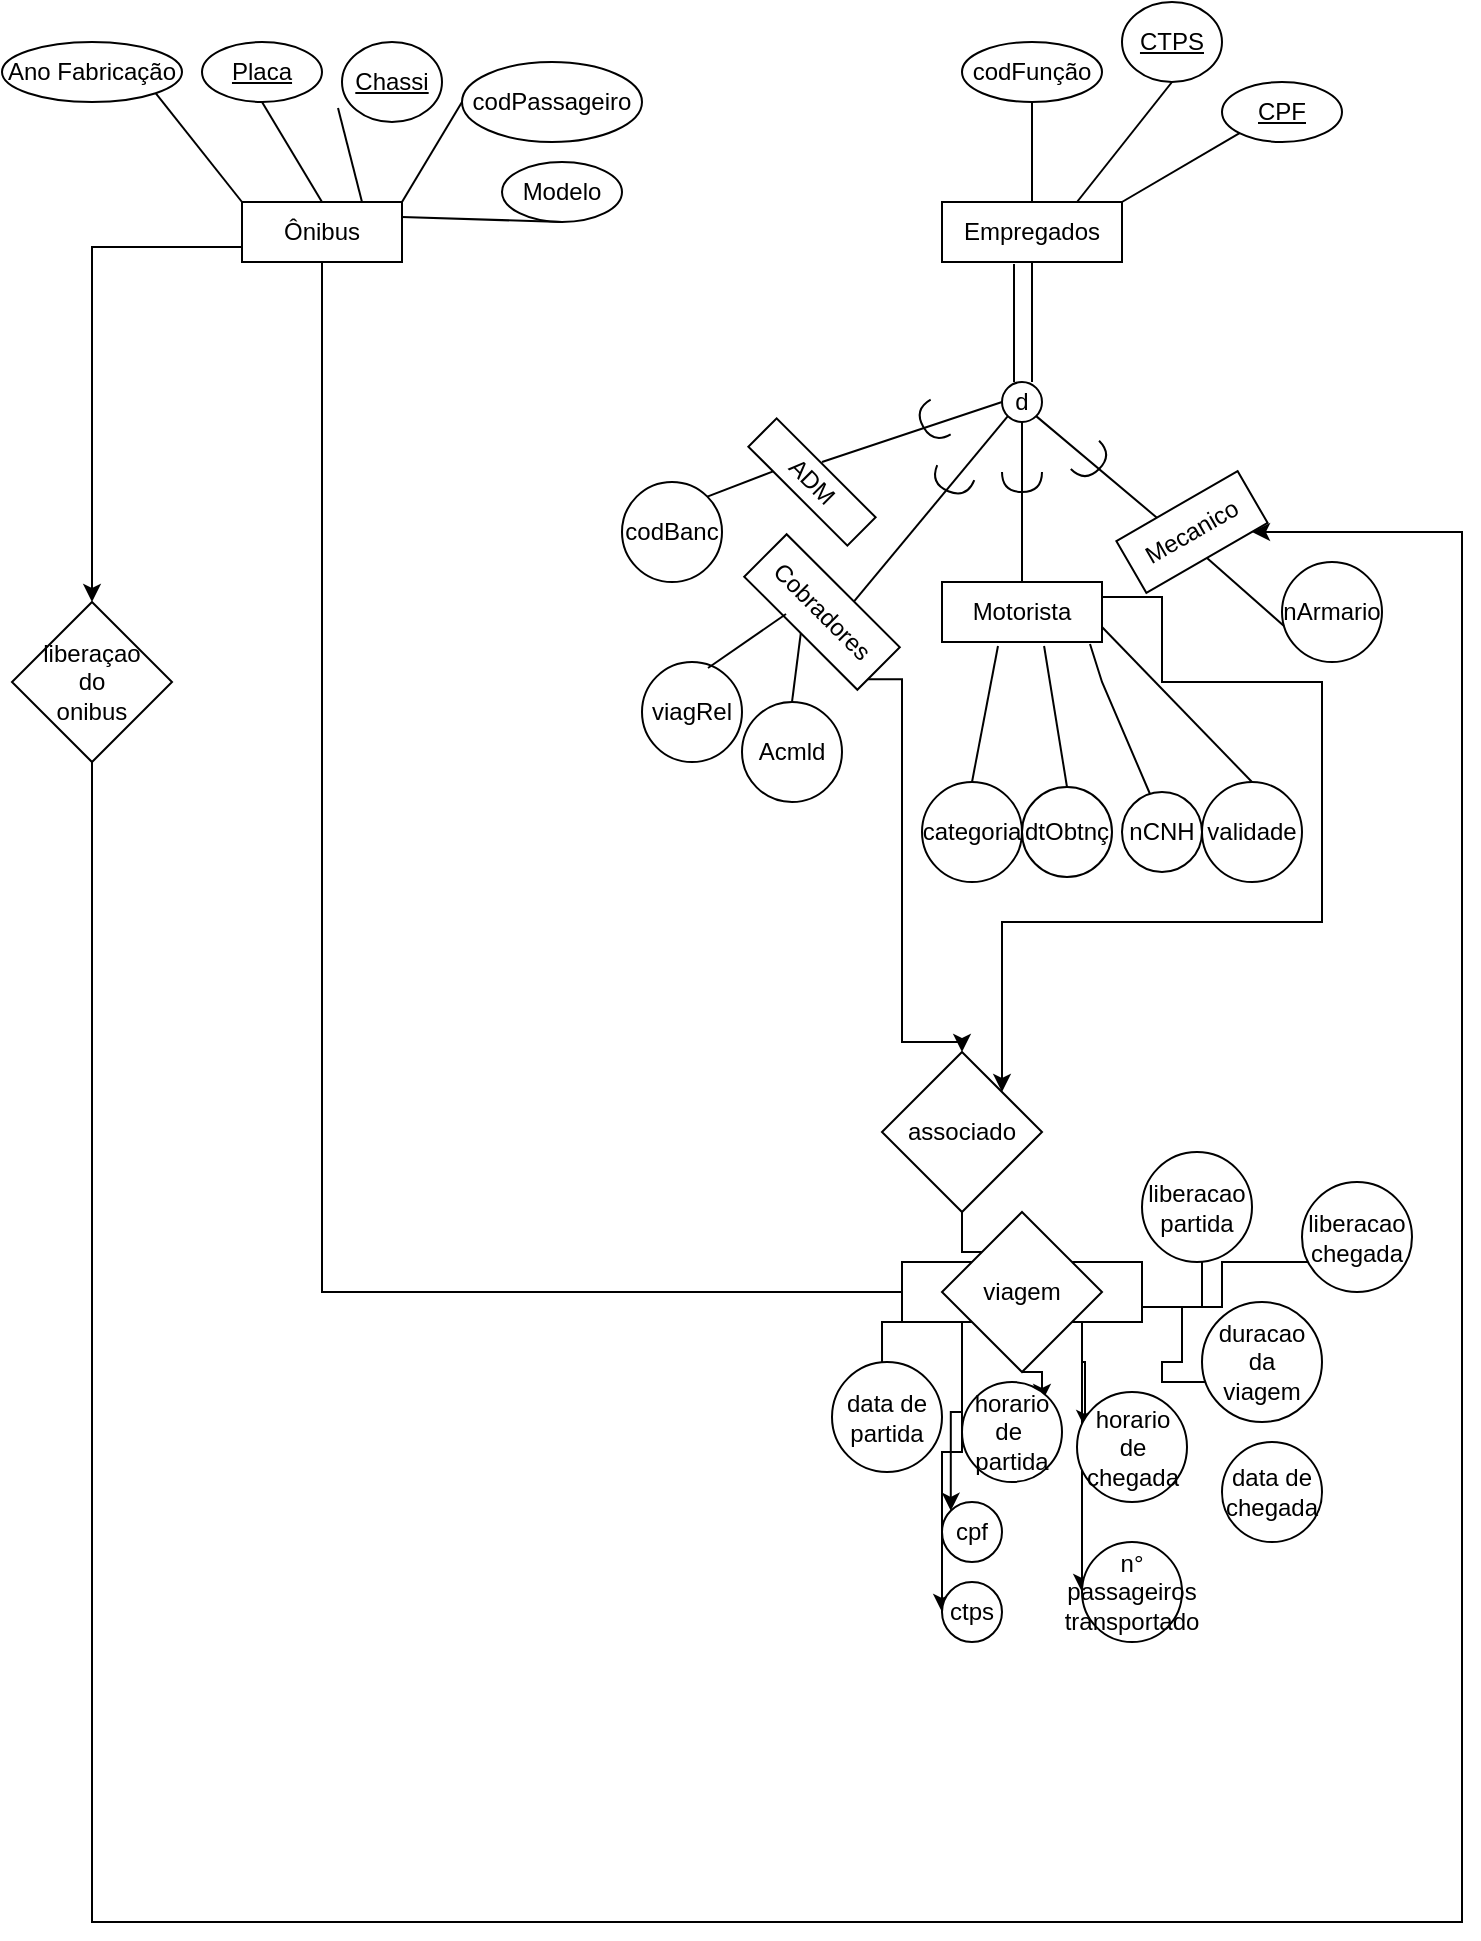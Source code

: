 <mxfile version="21.8.0" type="github" pages="3">
  <diagram id="R2lEEEUBdFMjLlhIrx00" name="Page-1">
    <mxGraphModel dx="1120" dy="438" grid="1" gridSize="10" guides="1" tooltips="1" connect="1" arrows="1" fold="1" page="1" pageScale="1" pageWidth="850" pageHeight="1100" math="0" shadow="0" extFonts="Permanent Marker^https://fonts.googleapis.com/css?family=Permanent+Marker">
      <root>
        <mxCell id="0" />
        <mxCell id="1" parent="0" />
        <mxCell id="-ZE24n4rQE2Rr5PEtNpd-37" style="edgeStyle=orthogonalEdgeStyle;rounded=0;orthogonalLoop=1;jettySize=auto;html=1;exitX=0.5;exitY=1;exitDx=0;exitDy=0;entryX=0;entryY=0.5;entryDx=0;entryDy=0;" parent="1" source="P4Qe4bIyhjVOa-29sOe9-1" target="-ZE24n4rQE2Rr5PEtNpd-9" edge="1">
          <mxGeometry relative="1" as="geometry" />
        </mxCell>
        <mxCell id="hOX4rJRIt0ofQGxdPfrl-7" style="edgeStyle=orthogonalEdgeStyle;rounded=0;orthogonalLoop=1;jettySize=auto;html=1;exitX=0;exitY=0.75;exitDx=0;exitDy=0;" parent="1" source="P4Qe4bIyhjVOa-29sOe9-1" target="hOX4rJRIt0ofQGxdPfrl-4" edge="1">
          <mxGeometry relative="1" as="geometry" />
        </mxCell>
        <mxCell id="P4Qe4bIyhjVOa-29sOe9-1" value="Ônibus" style="rounded=0;whiteSpace=wrap;html=1;" parent="1" vertex="1">
          <mxGeometry x="190" y="150" width="80" height="30" as="geometry" />
        </mxCell>
        <mxCell id="P4Qe4bIyhjVOa-29sOe9-2" value="codPassageiro" style="ellipse;whiteSpace=wrap;html=1;" parent="1" vertex="1">
          <mxGeometry x="300" y="80" width="90" height="40" as="geometry" />
        </mxCell>
        <mxCell id="P4Qe4bIyhjVOa-29sOe9-3" value="Ano Fabricação" style="ellipse;whiteSpace=wrap;html=1;" parent="1" vertex="1">
          <mxGeometry x="70" y="70" width="90" height="30" as="geometry" />
        </mxCell>
        <mxCell id="P4Qe4bIyhjVOa-29sOe9-4" value="Modelo" style="ellipse;whiteSpace=wrap;html=1;" parent="1" vertex="1">
          <mxGeometry x="320" y="130" width="60" height="30" as="geometry" />
        </mxCell>
        <mxCell id="P4Qe4bIyhjVOa-29sOe9-5" value="&lt;u&gt;Chassi&lt;/u&gt;" style="ellipse;whiteSpace=wrap;html=1;" parent="1" vertex="1">
          <mxGeometry x="240" y="70" width="50" height="40" as="geometry" />
        </mxCell>
        <mxCell id="P4Qe4bIyhjVOa-29sOe9-6" value="&lt;u&gt;Placa&lt;/u&gt;" style="ellipse;whiteSpace=wrap;html=1;" parent="1" vertex="1">
          <mxGeometry x="170" y="70" width="60" height="30" as="geometry" />
        </mxCell>
        <mxCell id="P4Qe4bIyhjVOa-29sOe9-7" value="" style="endArrow=none;html=1;rounded=0;exitX=0.5;exitY=0;exitDx=0;exitDy=0;" parent="1" source="P4Qe4bIyhjVOa-29sOe9-1" edge="1">
          <mxGeometry width="50" height="50" relative="1" as="geometry">
            <mxPoint x="400" y="270" as="sourcePoint" />
            <mxPoint x="200" y="100" as="targetPoint" />
            <Array as="points">
              <mxPoint x="200" y="100" />
            </Array>
          </mxGeometry>
        </mxCell>
        <mxCell id="P4Qe4bIyhjVOa-29sOe9-8" value="" style="endArrow=none;html=1;rounded=0;entryX=1;entryY=1;entryDx=0;entryDy=0;exitX=0;exitY=0;exitDx=0;exitDy=0;" parent="1" source="P4Qe4bIyhjVOa-29sOe9-1" target="P4Qe4bIyhjVOa-29sOe9-3" edge="1">
          <mxGeometry width="50" height="50" relative="1" as="geometry">
            <mxPoint x="400" y="270" as="sourcePoint" />
            <mxPoint x="450" y="220" as="targetPoint" />
          </mxGeometry>
        </mxCell>
        <mxCell id="P4Qe4bIyhjVOa-29sOe9-9" value="" style="endArrow=none;html=1;rounded=0;exitX=0.75;exitY=0;exitDx=0;exitDy=0;entryX=-0.04;entryY=0.825;entryDx=0;entryDy=0;entryPerimeter=0;" parent="1" source="P4Qe4bIyhjVOa-29sOe9-1" target="P4Qe4bIyhjVOa-29sOe9-5" edge="1">
          <mxGeometry width="50" height="50" relative="1" as="geometry">
            <mxPoint x="400" y="270" as="sourcePoint" />
            <mxPoint x="450" y="220" as="targetPoint" />
          </mxGeometry>
        </mxCell>
        <mxCell id="P4Qe4bIyhjVOa-29sOe9-10" value="" style="endArrow=none;html=1;rounded=0;exitX=1;exitY=0;exitDx=0;exitDy=0;entryX=0;entryY=0.5;entryDx=0;entryDy=0;" parent="1" source="P4Qe4bIyhjVOa-29sOe9-1" target="P4Qe4bIyhjVOa-29sOe9-2" edge="1">
          <mxGeometry width="50" height="50" relative="1" as="geometry">
            <mxPoint x="400" y="270" as="sourcePoint" />
            <mxPoint x="450" y="220" as="targetPoint" />
          </mxGeometry>
        </mxCell>
        <mxCell id="P4Qe4bIyhjVOa-29sOe9-11" value="" style="endArrow=none;html=1;rounded=0;exitX=1;exitY=0.25;exitDx=0;exitDy=0;entryX=0.5;entryY=1;entryDx=0;entryDy=0;" parent="1" source="P4Qe4bIyhjVOa-29sOe9-1" target="P4Qe4bIyhjVOa-29sOe9-4" edge="1">
          <mxGeometry width="50" height="50" relative="1" as="geometry">
            <mxPoint x="400" y="270" as="sourcePoint" />
            <mxPoint x="450" y="220" as="targetPoint" />
          </mxGeometry>
        </mxCell>
        <mxCell id="P4Qe4bIyhjVOa-29sOe9-13" value="Empregados" style="rounded=0;whiteSpace=wrap;html=1;" parent="1" vertex="1">
          <mxGeometry x="540" y="150" width="90" height="30" as="geometry" />
        </mxCell>
        <mxCell id="P4Qe4bIyhjVOa-29sOe9-14" style="edgeStyle=orthogonalEdgeStyle;rounded=0;orthogonalLoop=1;jettySize=auto;html=1;exitX=0.5;exitY=1;exitDx=0;exitDy=0;" parent="1" source="P4Qe4bIyhjVOa-29sOe9-13" target="P4Qe4bIyhjVOa-29sOe9-13" edge="1">
          <mxGeometry relative="1" as="geometry" />
        </mxCell>
        <mxCell id="P4Qe4bIyhjVOa-29sOe9-15" value="&lt;u&gt;CTPS&lt;/u&gt;" style="ellipse;whiteSpace=wrap;html=1;" parent="1" vertex="1">
          <mxGeometry x="630" y="50" width="50" height="40" as="geometry" />
        </mxCell>
        <mxCell id="P4Qe4bIyhjVOa-29sOe9-16" value="&lt;u&gt;CPF&lt;/u&gt;" style="ellipse;whiteSpace=wrap;html=1;" parent="1" vertex="1">
          <mxGeometry x="680" y="90" width="60" height="30" as="geometry" />
        </mxCell>
        <mxCell id="P4Qe4bIyhjVOa-29sOe9-17" value="codFunção" style="ellipse;whiteSpace=wrap;html=1;" parent="1" vertex="1">
          <mxGeometry x="550" y="70" width="70" height="30" as="geometry" />
        </mxCell>
        <mxCell id="P4Qe4bIyhjVOa-29sOe9-18" value="" style="endArrow=none;html=1;rounded=0;entryX=0.5;entryY=1;entryDx=0;entryDy=0;exitX=0.5;exitY=0;exitDx=0;exitDy=0;" parent="1" source="P4Qe4bIyhjVOa-29sOe9-13" target="P4Qe4bIyhjVOa-29sOe9-17" edge="1">
          <mxGeometry width="50" height="50" relative="1" as="geometry">
            <mxPoint x="400" y="270" as="sourcePoint" />
            <mxPoint x="450" y="220" as="targetPoint" />
          </mxGeometry>
        </mxCell>
        <mxCell id="P4Qe4bIyhjVOa-29sOe9-19" value="" style="endArrow=none;html=1;rounded=0;entryX=0.5;entryY=1;entryDx=0;entryDy=0;exitX=0.75;exitY=0;exitDx=0;exitDy=0;" parent="1" source="P4Qe4bIyhjVOa-29sOe9-13" target="P4Qe4bIyhjVOa-29sOe9-15" edge="1">
          <mxGeometry width="50" height="50" relative="1" as="geometry">
            <mxPoint x="400" y="270" as="sourcePoint" />
            <mxPoint x="450" y="220" as="targetPoint" />
          </mxGeometry>
        </mxCell>
        <mxCell id="P4Qe4bIyhjVOa-29sOe9-20" value="" style="endArrow=none;html=1;rounded=0;entryX=0;entryY=1;entryDx=0;entryDy=0;exitX=1;exitY=0;exitDx=0;exitDy=0;" parent="1" source="P4Qe4bIyhjVOa-29sOe9-13" target="P4Qe4bIyhjVOa-29sOe9-16" edge="1">
          <mxGeometry width="50" height="50" relative="1" as="geometry">
            <mxPoint x="400" y="270" as="sourcePoint" />
            <mxPoint x="450" y="220" as="targetPoint" />
          </mxGeometry>
        </mxCell>
        <mxCell id="P4Qe4bIyhjVOa-29sOe9-22" value="" style="endArrow=none;html=1;rounded=0;entryX=0.5;entryY=1;entryDx=0;entryDy=0;" parent="1" target="P4Qe4bIyhjVOa-29sOe9-13" edge="1">
          <mxGeometry width="50" height="50" relative="1" as="geometry">
            <mxPoint x="585" y="240" as="sourcePoint" />
            <mxPoint x="450" y="220" as="targetPoint" />
          </mxGeometry>
        </mxCell>
        <mxCell id="P4Qe4bIyhjVOa-29sOe9-23" value="" style="endArrow=none;html=1;rounded=0;entryX=0.4;entryY=1.033;entryDx=0;entryDy=0;entryPerimeter=0;" parent="1" target="P4Qe4bIyhjVOa-29sOe9-13" edge="1">
          <mxGeometry width="50" height="50" relative="1" as="geometry">
            <mxPoint x="576" y="240" as="sourcePoint" />
            <mxPoint x="600" y="210" as="targetPoint" />
          </mxGeometry>
        </mxCell>
        <mxCell id="P4Qe4bIyhjVOa-29sOe9-24" value="d" style="ellipse;whiteSpace=wrap;html=1;aspect=fixed;" parent="1" vertex="1">
          <mxGeometry x="570" y="240" width="20" height="20" as="geometry" />
        </mxCell>
        <mxCell id="P4Qe4bIyhjVOa-29sOe9-25" value="" style="endArrow=none;html=1;rounded=0;" parent="1" edge="1">
          <mxGeometry width="50" height="50" relative="1" as="geometry">
            <mxPoint x="480" y="280" as="sourcePoint" />
            <mxPoint x="570" y="250" as="targetPoint" />
          </mxGeometry>
        </mxCell>
        <mxCell id="P4Qe4bIyhjVOa-29sOe9-26" value="" style="endArrow=none;html=1;rounded=0;entryX=0.5;entryY=1;entryDx=0;entryDy=0;" parent="1" target="P4Qe4bIyhjVOa-29sOe9-24" edge="1">
          <mxGeometry width="50" height="50" relative="1" as="geometry">
            <mxPoint x="580" y="340" as="sourcePoint" />
            <mxPoint x="600" y="270" as="targetPoint" />
          </mxGeometry>
        </mxCell>
        <mxCell id="P4Qe4bIyhjVOa-29sOe9-27" value="" style="endArrow=none;html=1;rounded=0;entryX=1;entryY=1;entryDx=0;entryDy=0;" parent="1" target="P4Qe4bIyhjVOa-29sOe9-24" edge="1">
          <mxGeometry width="50" height="50" relative="1" as="geometry">
            <mxPoint x="650" y="310" as="sourcePoint" />
            <mxPoint x="450" y="220" as="targetPoint" />
          </mxGeometry>
        </mxCell>
        <mxCell id="P4Qe4bIyhjVOa-29sOe9-28" value="" style="endArrow=none;html=1;rounded=0;entryX=0;entryY=1;entryDx=0;entryDy=0;exitX=0.597;exitY=0.052;exitDx=0;exitDy=0;exitPerimeter=0;" parent="1" source="P4Qe4bIyhjVOa-29sOe9-40" target="P4Qe4bIyhjVOa-29sOe9-24" edge="1">
          <mxGeometry width="50" height="50" relative="1" as="geometry">
            <mxPoint x="520" y="320" as="sourcePoint" />
            <mxPoint x="450" y="220" as="targetPoint" />
          </mxGeometry>
        </mxCell>
        <mxCell id="P4Qe4bIyhjVOa-29sOe9-29" value="" style="shape=requiredInterface;html=1;verticalLabelPosition=bottom;sketch=0;rotation=112;" parent="1" vertex="1">
          <mxGeometry x="540" y="280" width="10" height="20" as="geometry" />
        </mxCell>
        <mxCell id="P4Qe4bIyhjVOa-29sOe9-30" value="" style="shape=requiredInterface;html=1;verticalLabelPosition=bottom;sketch=0;rotation=-210;" parent="1" vertex="1">
          <mxGeometry x="530" y="250" width="10" height="20" as="geometry" />
        </mxCell>
        <mxCell id="P4Qe4bIyhjVOa-29sOe9-31" value="" style="shape=requiredInterface;html=1;verticalLabelPosition=bottom;sketch=0;rotation=90;" parent="1" vertex="1">
          <mxGeometry x="575" y="280" width="10" height="20" as="geometry" />
        </mxCell>
        <mxCell id="P4Qe4bIyhjVOa-29sOe9-32" value="" style="shape=requiredInterface;html=1;verticalLabelPosition=bottom;sketch=0;rotation=45;" parent="1" vertex="1">
          <mxGeometry x="610" y="270" width="10" height="20" as="geometry" />
        </mxCell>
        <mxCell id="P4Qe4bIyhjVOa-29sOe9-38" value="ADM" style="rounded=0;whiteSpace=wrap;html=1;rotation=45;" parent="1" vertex="1">
          <mxGeometry x="440" y="280" width="70" height="20" as="geometry" />
        </mxCell>
        <mxCell id="P4Qe4bIyhjVOa-29sOe9-39" value="Mecanico" style="rounded=0;whiteSpace=wrap;html=1;rotation=-30;" parent="1" vertex="1">
          <mxGeometry x="630" y="300" width="70" height="30" as="geometry" />
        </mxCell>
        <mxCell id="-ZE24n4rQE2Rr5PEtNpd-5" style="edgeStyle=orthogonalEdgeStyle;rounded=0;orthogonalLoop=1;jettySize=auto;html=1;exitX=1;exitY=0.75;exitDx=0;exitDy=0;" parent="1" source="P4Qe4bIyhjVOa-29sOe9-40" target="-ZE24n4rQE2Rr5PEtNpd-1" edge="1">
          <mxGeometry relative="1" as="geometry">
            <Array as="points">
              <mxPoint x="520" y="389" />
              <mxPoint x="520" y="570" />
            </Array>
          </mxGeometry>
        </mxCell>
        <mxCell id="P4Qe4bIyhjVOa-29sOe9-40" value="Cobradores" style="rounded=0;whiteSpace=wrap;html=1;rotation=45;" parent="1" vertex="1">
          <mxGeometry x="440" y="340" width="80" height="30" as="geometry" />
        </mxCell>
        <mxCell id="-ZE24n4rQE2Rr5PEtNpd-6" style="edgeStyle=orthogonalEdgeStyle;rounded=0;orthogonalLoop=1;jettySize=auto;html=1;exitX=1;exitY=0.25;exitDx=0;exitDy=0;" parent="1" source="P4Qe4bIyhjVOa-29sOe9-43" target="-ZE24n4rQE2Rr5PEtNpd-1" edge="1">
          <mxGeometry relative="1" as="geometry">
            <Array as="points">
              <mxPoint x="650" y="348" />
              <mxPoint x="650" y="390" />
              <mxPoint x="730" y="390" />
              <mxPoint x="730" y="510" />
              <mxPoint x="570" y="510" />
            </Array>
          </mxGeometry>
        </mxCell>
        <mxCell id="P4Qe4bIyhjVOa-29sOe9-43" value="Motorista" style="rounded=0;whiteSpace=wrap;html=1;" parent="1" vertex="1">
          <mxGeometry x="540" y="340" width="80" height="30" as="geometry" />
        </mxCell>
        <mxCell id="P4Qe4bIyhjVOa-29sOe9-44" value="categoria" style="ellipse;whiteSpace=wrap;html=1;aspect=fixed;" parent="1" vertex="1">
          <mxGeometry x="530" y="440" width="50" height="50" as="geometry" />
        </mxCell>
        <mxCell id="P4Qe4bIyhjVOa-29sOe9-45" value="nArmario" style="ellipse;whiteSpace=wrap;html=1;aspect=fixed;" parent="1" vertex="1">
          <mxGeometry x="710" y="330" width="50" height="50" as="geometry" />
        </mxCell>
        <mxCell id="P4Qe4bIyhjVOa-29sOe9-46" value="nCNH" style="ellipse;whiteSpace=wrap;html=1;aspect=fixed;" parent="1" vertex="1">
          <mxGeometry x="630" y="445" width="40" height="40" as="geometry" />
        </mxCell>
        <mxCell id="P4Qe4bIyhjVOa-29sOe9-47" value="dtObtnç" style="ellipse;whiteSpace=wrap;html=1;aspect=fixed;" parent="1" vertex="1">
          <mxGeometry x="580" y="442.5" width="45" height="45" as="geometry" />
        </mxCell>
        <mxCell id="P4Qe4bIyhjVOa-29sOe9-48" value="validade" style="ellipse;whiteSpace=wrap;html=1;aspect=fixed;" parent="1" vertex="1">
          <mxGeometry x="670" y="440" width="50" height="50" as="geometry" />
        </mxCell>
        <mxCell id="P4Qe4bIyhjVOa-29sOe9-49" value="viagRel" style="ellipse;whiteSpace=wrap;html=1;aspect=fixed;" parent="1" vertex="1">
          <mxGeometry x="390" y="380" width="50" height="50" as="geometry" />
        </mxCell>
        <mxCell id="P4Qe4bIyhjVOa-29sOe9-50" value="Acmld" style="ellipse;whiteSpace=wrap;html=1;aspect=fixed;" parent="1" vertex="1">
          <mxGeometry x="440" y="400" width="50" height="50" as="geometry" />
        </mxCell>
        <mxCell id="P4Qe4bIyhjVOa-29sOe9-51" value="codBanc" style="ellipse;whiteSpace=wrap;html=1;aspect=fixed;" parent="1" vertex="1">
          <mxGeometry x="380" y="290" width="50" height="50" as="geometry" />
        </mxCell>
        <mxCell id="P4Qe4bIyhjVOa-29sOe9-52" value="" style="endArrow=none;html=1;rounded=0;entryX=0.35;entryY=1.067;entryDx=0;entryDy=0;entryPerimeter=0;exitX=0.5;exitY=0;exitDx=0;exitDy=0;" parent="1" source="P4Qe4bIyhjVOa-29sOe9-44" target="P4Qe4bIyhjVOa-29sOe9-43" edge="1">
          <mxGeometry width="50" height="50" relative="1" as="geometry">
            <mxPoint x="400" y="470" as="sourcePoint" />
            <mxPoint x="450" y="420" as="targetPoint" />
          </mxGeometry>
        </mxCell>
        <mxCell id="P4Qe4bIyhjVOa-29sOe9-54" value="" style="endArrow=none;html=1;rounded=0;entryX=0.638;entryY=1.067;entryDx=0;entryDy=0;entryPerimeter=0;exitX=0.5;exitY=0;exitDx=0;exitDy=0;" parent="1" source="P4Qe4bIyhjVOa-29sOe9-47" target="P4Qe4bIyhjVOa-29sOe9-43" edge="1">
          <mxGeometry width="50" height="50" relative="1" as="geometry">
            <mxPoint x="400" y="470" as="sourcePoint" />
            <mxPoint x="450" y="420" as="targetPoint" />
          </mxGeometry>
        </mxCell>
        <mxCell id="P4Qe4bIyhjVOa-29sOe9-55" value="" style="endArrow=none;html=1;rounded=0;entryX=0.925;entryY=1.033;entryDx=0;entryDy=0;entryPerimeter=0;exitX=0.35;exitY=0.025;exitDx=0;exitDy=0;exitPerimeter=0;" parent="1" source="P4Qe4bIyhjVOa-29sOe9-46" target="P4Qe4bIyhjVOa-29sOe9-43" edge="1">
          <mxGeometry width="50" height="50" relative="1" as="geometry">
            <mxPoint x="400" y="470" as="sourcePoint" />
            <mxPoint x="450" y="420" as="targetPoint" />
            <Array as="points">
              <mxPoint x="620" y="390" />
            </Array>
          </mxGeometry>
        </mxCell>
        <mxCell id="P4Qe4bIyhjVOa-29sOe9-58" value="" style="endArrow=none;html=1;rounded=0;entryX=1;entryY=0.75;entryDx=0;entryDy=0;exitX=0.5;exitY=0;exitDx=0;exitDy=0;" parent="1" source="P4Qe4bIyhjVOa-29sOe9-48" target="P4Qe4bIyhjVOa-29sOe9-43" edge="1">
          <mxGeometry width="50" height="50" relative="1" as="geometry">
            <mxPoint x="400" y="470" as="sourcePoint" />
            <mxPoint x="450" y="420" as="targetPoint" />
          </mxGeometry>
        </mxCell>
        <mxCell id="P4Qe4bIyhjVOa-29sOe9-62" value="" style="endArrow=none;html=1;rounded=0;entryX=0.5;entryY=1;entryDx=0;entryDy=0;exitX=0.02;exitY=0.64;exitDx=0;exitDy=0;exitPerimeter=0;" parent="1" source="P4Qe4bIyhjVOa-29sOe9-45" target="P4Qe4bIyhjVOa-29sOe9-39" edge="1">
          <mxGeometry width="50" height="50" relative="1" as="geometry">
            <mxPoint x="400" y="470" as="sourcePoint" />
            <mxPoint x="450" y="420" as="targetPoint" />
          </mxGeometry>
        </mxCell>
        <mxCell id="P4Qe4bIyhjVOa-29sOe9-63" value="" style="endArrow=none;html=1;rounded=0;entryX=0.35;entryY=0.948;entryDx=0;entryDy=0;entryPerimeter=0;exitX=0.66;exitY=0.06;exitDx=0;exitDy=0;exitPerimeter=0;" parent="1" source="P4Qe4bIyhjVOa-29sOe9-49" target="P4Qe4bIyhjVOa-29sOe9-40" edge="1">
          <mxGeometry width="50" height="50" relative="1" as="geometry">
            <mxPoint x="400" y="470" as="sourcePoint" />
            <mxPoint x="450" y="420" as="targetPoint" />
          </mxGeometry>
        </mxCell>
        <mxCell id="P4Qe4bIyhjVOa-29sOe9-64" value="" style="endArrow=none;html=1;rounded=0;entryX=0.5;entryY=1;entryDx=0;entryDy=0;exitX=0.5;exitY=0;exitDx=0;exitDy=0;" parent="1" source="P4Qe4bIyhjVOa-29sOe9-50" target="P4Qe4bIyhjVOa-29sOe9-40" edge="1">
          <mxGeometry width="50" height="50" relative="1" as="geometry">
            <mxPoint x="400" y="470" as="sourcePoint" />
            <mxPoint x="450" y="420" as="targetPoint" />
          </mxGeometry>
        </mxCell>
        <mxCell id="P4Qe4bIyhjVOa-29sOe9-65" value="" style="endArrow=none;html=1;rounded=0;entryX=0.25;entryY=1;entryDx=0;entryDy=0;exitX=1;exitY=0;exitDx=0;exitDy=0;" parent="1" source="P4Qe4bIyhjVOa-29sOe9-51" target="P4Qe4bIyhjVOa-29sOe9-38" edge="1">
          <mxGeometry width="50" height="50" relative="1" as="geometry">
            <mxPoint x="400" y="470" as="sourcePoint" />
            <mxPoint x="450" y="420" as="targetPoint" />
          </mxGeometry>
        </mxCell>
        <mxCell id="-ZE24n4rQE2Rr5PEtNpd-10" style="edgeStyle=orthogonalEdgeStyle;rounded=0;orthogonalLoop=1;jettySize=auto;html=1;exitX=0.5;exitY=1;exitDx=0;exitDy=0;" parent="1" source="-ZE24n4rQE2Rr5PEtNpd-1" target="-ZE24n4rQE2Rr5PEtNpd-9" edge="1">
          <mxGeometry relative="1" as="geometry" />
        </mxCell>
        <mxCell id="-ZE24n4rQE2Rr5PEtNpd-1" value="associado" style="rhombus;whiteSpace=wrap;html=1;" parent="1" vertex="1">
          <mxGeometry x="510" y="575" width="80" height="80" as="geometry" />
        </mxCell>
        <mxCell id="-ZE24n4rQE2Rr5PEtNpd-26" style="edgeStyle=orthogonalEdgeStyle;rounded=0;orthogonalLoop=1;jettySize=auto;html=1;exitX=0;exitY=1;exitDx=0;exitDy=0;entryX=0.455;entryY=0.182;entryDx=0;entryDy=0;entryPerimeter=0;" parent="1" source="-ZE24n4rQE2Rr5PEtNpd-8" target="-ZE24n4rQE2Rr5PEtNpd-13" edge="1">
          <mxGeometry relative="1" as="geometry" />
        </mxCell>
        <mxCell id="-ZE24n4rQE2Rr5PEtNpd-27" style="edgeStyle=orthogonalEdgeStyle;rounded=0;orthogonalLoop=1;jettySize=auto;html=1;exitX=0.25;exitY=1;exitDx=0;exitDy=0;entryX=0;entryY=0;entryDx=0;entryDy=0;" parent="1" source="-ZE24n4rQE2Rr5PEtNpd-8" target="-ZE24n4rQE2Rr5PEtNpd-15" edge="1">
          <mxGeometry relative="1" as="geometry" />
        </mxCell>
        <mxCell id="-ZE24n4rQE2Rr5PEtNpd-28" style="edgeStyle=orthogonalEdgeStyle;rounded=0;orthogonalLoop=1;jettySize=auto;html=1;exitX=0.25;exitY=1;exitDx=0;exitDy=0;entryX=0;entryY=0.5;entryDx=0;entryDy=0;" parent="1" source="-ZE24n4rQE2Rr5PEtNpd-8" target="-ZE24n4rQE2Rr5PEtNpd-14" edge="1">
          <mxGeometry relative="1" as="geometry">
            <Array as="points">
              <mxPoint x="550" y="775" />
              <mxPoint x="540" y="775" />
            </Array>
          </mxGeometry>
        </mxCell>
        <mxCell id="-ZE24n4rQE2Rr5PEtNpd-30" style="edgeStyle=orthogonalEdgeStyle;rounded=0;orthogonalLoop=1;jettySize=auto;html=1;exitX=0.75;exitY=1;exitDx=0;exitDy=0;entryX=0.073;entryY=0.327;entryDx=0;entryDy=0;entryPerimeter=0;" parent="1" source="-ZE24n4rQE2Rr5PEtNpd-8" target="-ZE24n4rQE2Rr5PEtNpd-19" edge="1">
          <mxGeometry relative="1" as="geometry" />
        </mxCell>
        <mxCell id="-ZE24n4rQE2Rr5PEtNpd-31" style="edgeStyle=orthogonalEdgeStyle;rounded=0;orthogonalLoop=1;jettySize=auto;html=1;exitX=0.75;exitY=1;exitDx=0;exitDy=0;entryX=0;entryY=0.5;entryDx=0;entryDy=0;" parent="1" source="-ZE24n4rQE2Rr5PEtNpd-8" target="-ZE24n4rQE2Rr5PEtNpd-17" edge="1">
          <mxGeometry relative="1" as="geometry">
            <Array as="points">
              <mxPoint x="610" y="810" />
              <mxPoint x="610" y="810" />
            </Array>
          </mxGeometry>
        </mxCell>
        <mxCell id="-ZE24n4rQE2Rr5PEtNpd-32" style="edgeStyle=orthogonalEdgeStyle;rounded=0;orthogonalLoop=1;jettySize=auto;html=1;exitX=1;exitY=0.75;exitDx=0;exitDy=0;entryX=0.5;entryY=0.667;entryDx=0;entryDy=0;entryPerimeter=0;" parent="1" source="-ZE24n4rQE2Rr5PEtNpd-8" target="-ZE24n4rQE2Rr5PEtNpd-23" edge="1">
          <mxGeometry relative="1" as="geometry" />
        </mxCell>
        <mxCell id="-ZE24n4rQE2Rr5PEtNpd-34" style="edgeStyle=orthogonalEdgeStyle;rounded=0;orthogonalLoop=1;jettySize=auto;html=1;exitX=1;exitY=0.75;exitDx=0;exitDy=0;entryX=0.727;entryY=0.273;entryDx=0;entryDy=0;entryPerimeter=0;" parent="1" source="-ZE24n4rQE2Rr5PEtNpd-8" target="-ZE24n4rQE2Rr5PEtNpd-24" edge="1">
          <mxGeometry relative="1" as="geometry">
            <Array as="points">
              <mxPoint x="670" y="703" />
              <mxPoint x="670" y="640" />
            </Array>
          </mxGeometry>
        </mxCell>
        <mxCell id="-ZE24n4rQE2Rr5PEtNpd-36" style="edgeStyle=orthogonalEdgeStyle;rounded=0;orthogonalLoop=1;jettySize=auto;html=1;exitX=1;exitY=0.75;exitDx=0;exitDy=0;entryX=0.909;entryY=0.727;entryDx=0;entryDy=0;entryPerimeter=0;" parent="1" source="-ZE24n4rQE2Rr5PEtNpd-8" target="-ZE24n4rQE2Rr5PEtNpd-25" edge="1">
          <mxGeometry relative="1" as="geometry" />
        </mxCell>
        <mxCell id="-ZE24n4rQE2Rr5PEtNpd-8" value="viagem" style="rounded=0;whiteSpace=wrap;html=1;" parent="1" vertex="1">
          <mxGeometry x="520" y="680" width="120" height="30" as="geometry" />
        </mxCell>
        <mxCell id="-ZE24n4rQE2Rr5PEtNpd-21" style="edgeStyle=orthogonalEdgeStyle;rounded=0;orthogonalLoop=1;jettySize=auto;html=1;exitX=0.5;exitY=1;exitDx=0;exitDy=0;" parent="1" source="-ZE24n4rQE2Rr5PEtNpd-9" edge="1">
          <mxGeometry relative="1" as="geometry">
            <mxPoint x="590" y="750" as="targetPoint" />
          </mxGeometry>
        </mxCell>
        <mxCell id="-ZE24n4rQE2Rr5PEtNpd-9" value="viagem" style="rhombus;whiteSpace=wrap;html=1;" parent="1" vertex="1">
          <mxGeometry x="540" y="655" width="80" height="80" as="geometry" />
        </mxCell>
        <mxCell id="-ZE24n4rQE2Rr5PEtNpd-13" value="data de&lt;br&gt;partida" style="ellipse;whiteSpace=wrap;html=1;aspect=fixed;" parent="1" vertex="1">
          <mxGeometry x="485" y="730" width="55" height="55" as="geometry" />
        </mxCell>
        <mxCell id="-ZE24n4rQE2Rr5PEtNpd-14" value="ctps" style="ellipse;whiteSpace=wrap;html=1;aspect=fixed;" parent="1" vertex="1">
          <mxGeometry x="540" y="840" width="30" height="30" as="geometry" />
        </mxCell>
        <mxCell id="-ZE24n4rQE2Rr5PEtNpd-15" value="cpf" style="ellipse;whiteSpace=wrap;html=1;aspect=fixed;" parent="1" vertex="1">
          <mxGeometry x="540" y="800" width="30" height="30" as="geometry" />
        </mxCell>
        <mxCell id="-ZE24n4rQE2Rr5PEtNpd-16" value="horario de&amp;nbsp;&lt;br&gt;partida" style="ellipse;whiteSpace=wrap;html=1;aspect=fixed;" parent="1" vertex="1">
          <mxGeometry x="550" y="740" width="50" height="50" as="geometry" />
        </mxCell>
        <mxCell id="-ZE24n4rQE2Rr5PEtNpd-17" value="n° passageiros&lt;br&gt;transportado" style="ellipse;whiteSpace=wrap;html=1;aspect=fixed;" parent="1" vertex="1">
          <mxGeometry x="610" y="820" width="50" height="50" as="geometry" />
        </mxCell>
        <mxCell id="-ZE24n4rQE2Rr5PEtNpd-18" value="data de&lt;br&gt;chegada" style="ellipse;whiteSpace=wrap;html=1;aspect=fixed;" parent="1" vertex="1">
          <mxGeometry x="680" y="770" width="50" height="50" as="geometry" />
        </mxCell>
        <mxCell id="-ZE24n4rQE2Rr5PEtNpd-19" value="horario&lt;br&gt;de&lt;br&gt;chegada" style="ellipse;whiteSpace=wrap;html=1;aspect=fixed;" parent="1" vertex="1">
          <mxGeometry x="607.5" y="745" width="55" height="55" as="geometry" />
        </mxCell>
        <mxCell id="-ZE24n4rQE2Rr5PEtNpd-23" value="duracao da&lt;br&gt;viagem" style="ellipse;whiteSpace=wrap;html=1;aspect=fixed;" parent="1" vertex="1">
          <mxGeometry x="670" y="700" width="60" height="60" as="geometry" />
        </mxCell>
        <mxCell id="-ZE24n4rQE2Rr5PEtNpd-24" value="liberacao partida" style="ellipse;whiteSpace=wrap;html=1;aspect=fixed;" parent="1" vertex="1">
          <mxGeometry x="640" y="625" width="55" height="55" as="geometry" />
        </mxCell>
        <mxCell id="-ZE24n4rQE2Rr5PEtNpd-25" value="liberacao chegada" style="ellipse;whiteSpace=wrap;html=1;aspect=fixed;" parent="1" vertex="1">
          <mxGeometry x="720" y="640" width="55" height="55" as="geometry" />
        </mxCell>
        <mxCell id="hOX4rJRIt0ofQGxdPfrl-6" style="edgeStyle=orthogonalEdgeStyle;rounded=0;orthogonalLoop=1;jettySize=auto;html=1;exitX=0.5;exitY=1;exitDx=0;exitDy=0;" parent="1" source="hOX4rJRIt0ofQGxdPfrl-4" target="P4Qe4bIyhjVOa-29sOe9-39" edge="1">
          <mxGeometry relative="1" as="geometry">
            <Array as="points">
              <mxPoint x="115" y="1010" />
              <mxPoint x="800" y="1010" />
              <mxPoint x="800" y="315" />
            </Array>
          </mxGeometry>
        </mxCell>
        <mxCell id="hOX4rJRIt0ofQGxdPfrl-4" value="liberaçao&lt;br&gt;do&lt;br&gt;onibus" style="rhombus;whiteSpace=wrap;html=1;" parent="1" vertex="1">
          <mxGeometry x="75" y="350" width="80" height="80" as="geometry" />
        </mxCell>
      </root>
    </mxGraphModel>
  </diagram>
  <diagram id="-1_eX9wzWCtptFLg6ToF" name="Modelo Relacional">
    <mxGraphModel dx="2774" dy="1607" grid="1" gridSize="10" guides="1" tooltips="1" connect="1" arrows="1" fold="1" page="1" pageScale="1" pageWidth="827" pageHeight="1169" math="0" shadow="0">
      <root>
        <mxCell id="0" />
        <mxCell id="1" parent="0" />
        <mxCell id="V5Tqe1dCcRccoNGTADF9-14" value="ônibus" style="shape=table;startSize=30;container=1;collapsible=1;childLayout=tableLayout;fixedRows=1;rowLines=0;fontStyle=1;align=center;resizeLast=1;html=1;" parent="1" vertex="1">
          <mxGeometry x="-940" y="-640" width="190" height="190" as="geometry">
            <mxRectangle x="-40" y="-310" width="70" height="30" as="alternateBounds" />
          </mxGeometry>
        </mxCell>
        <mxCell id="V5Tqe1dCcRccoNGTADF9-15" value="" style="shape=tableRow;horizontal=0;startSize=0;swimlaneHead=0;swimlaneBody=0;fillColor=none;collapsible=0;dropTarget=0;points=[[0,0.5],[1,0.5]];portConstraint=eastwest;top=0;left=0;right=0;bottom=1;" parent="V5Tqe1dCcRccoNGTADF9-14" vertex="1">
          <mxGeometry y="30" width="190" height="30" as="geometry" />
        </mxCell>
        <mxCell id="V5Tqe1dCcRccoNGTADF9-16" value="PK" style="shape=partialRectangle;connectable=0;fillColor=none;top=0;left=0;bottom=0;right=0;fontStyle=1;overflow=hidden;whiteSpace=wrap;html=1;" parent="V5Tqe1dCcRccoNGTADF9-15" vertex="1">
          <mxGeometry width="30" height="30" as="geometry">
            <mxRectangle width="30" height="30" as="alternateBounds" />
          </mxGeometry>
        </mxCell>
        <mxCell id="V5Tqe1dCcRccoNGTADF9-17" value="chassi" style="shape=partialRectangle;connectable=0;fillColor=none;top=0;left=0;bottom=0;right=0;align=left;spacingLeft=6;fontStyle=5;overflow=hidden;whiteSpace=wrap;html=1;" parent="V5Tqe1dCcRccoNGTADF9-15" vertex="1">
          <mxGeometry x="30" width="160" height="30" as="geometry">
            <mxRectangle width="160" height="30" as="alternateBounds" />
          </mxGeometry>
        </mxCell>
        <mxCell id="V5Tqe1dCcRccoNGTADF9-21" value="" style="shape=tableRow;horizontal=0;startSize=0;swimlaneHead=0;swimlaneBody=0;fillColor=none;collapsible=0;dropTarget=0;points=[[0,0.5],[1,0.5]];portConstraint=eastwest;top=0;left=0;right=0;bottom=0;" parent="V5Tqe1dCcRccoNGTADF9-14" vertex="1">
          <mxGeometry y="60" width="190" height="30" as="geometry" />
        </mxCell>
        <mxCell id="V5Tqe1dCcRccoNGTADF9-22" value="" style="shape=partialRectangle;connectable=0;fillColor=none;top=0;left=0;bottom=0;right=0;editable=1;overflow=hidden;whiteSpace=wrap;html=1;" parent="V5Tqe1dCcRccoNGTADF9-21" vertex="1">
          <mxGeometry width="30" height="30" as="geometry">
            <mxRectangle width="30" height="30" as="alternateBounds" />
          </mxGeometry>
        </mxCell>
        <mxCell id="V5Tqe1dCcRccoNGTADF9-23" value="placa" style="shape=partialRectangle;connectable=0;fillColor=none;top=0;left=0;bottom=0;right=0;align=left;spacingLeft=6;overflow=hidden;whiteSpace=wrap;html=1;" parent="V5Tqe1dCcRccoNGTADF9-21" vertex="1">
          <mxGeometry x="30" width="160" height="30" as="geometry">
            <mxRectangle width="160" height="30" as="alternateBounds" />
          </mxGeometry>
        </mxCell>
        <mxCell id="V5Tqe1dCcRccoNGTADF9-24" value="" style="shape=tableRow;horizontal=0;startSize=0;swimlaneHead=0;swimlaneBody=0;fillColor=none;collapsible=0;dropTarget=0;points=[[0,0.5],[1,0.5]];portConstraint=eastwest;top=0;left=0;right=0;bottom=0;" parent="V5Tqe1dCcRccoNGTADF9-14" vertex="1">
          <mxGeometry y="90" width="190" height="30" as="geometry" />
        </mxCell>
        <mxCell id="V5Tqe1dCcRccoNGTADF9-25" value="" style="shape=partialRectangle;connectable=0;fillColor=none;top=0;left=0;bottom=0;right=0;editable=1;overflow=hidden;whiteSpace=wrap;html=1;" parent="V5Tqe1dCcRccoNGTADF9-24" vertex="1">
          <mxGeometry width="30" height="30" as="geometry">
            <mxRectangle width="30" height="30" as="alternateBounds" />
          </mxGeometry>
        </mxCell>
        <mxCell id="V5Tqe1dCcRccoNGTADF9-26" value="cod.passageiro" style="shape=partialRectangle;connectable=0;fillColor=none;top=0;left=0;bottom=0;right=0;align=left;spacingLeft=6;overflow=hidden;whiteSpace=wrap;html=1;" parent="V5Tqe1dCcRccoNGTADF9-24" vertex="1">
          <mxGeometry x="30" width="160" height="30" as="geometry">
            <mxRectangle width="160" height="30" as="alternateBounds" />
          </mxGeometry>
        </mxCell>
        <mxCell id="V5Tqe1dCcRccoNGTADF9-28" value="" style="shape=tableRow;horizontal=0;startSize=0;swimlaneHead=0;swimlaneBody=0;fillColor=none;collapsible=0;dropTarget=0;points=[[0,0.5],[1,0.5]];portConstraint=eastwest;top=0;left=0;right=0;bottom=0;" parent="V5Tqe1dCcRccoNGTADF9-14" vertex="1">
          <mxGeometry y="120" width="190" height="30" as="geometry" />
        </mxCell>
        <mxCell id="V5Tqe1dCcRccoNGTADF9-29" value="" style="shape=partialRectangle;connectable=0;fillColor=none;top=0;left=0;bottom=0;right=0;editable=1;overflow=hidden;whiteSpace=wrap;html=1;" parent="V5Tqe1dCcRccoNGTADF9-28" vertex="1">
          <mxGeometry width="30" height="30" as="geometry">
            <mxRectangle width="30" height="30" as="alternateBounds" />
          </mxGeometry>
        </mxCell>
        <mxCell id="V5Tqe1dCcRccoNGTADF9-30" value="ano da fabricaçao" style="shape=partialRectangle;connectable=0;fillColor=none;top=0;left=0;bottom=0;right=0;align=left;spacingLeft=6;overflow=hidden;whiteSpace=wrap;html=1;" parent="V5Tqe1dCcRccoNGTADF9-28" vertex="1">
          <mxGeometry x="30" width="160" height="30" as="geometry">
            <mxRectangle width="160" height="30" as="alternateBounds" />
          </mxGeometry>
        </mxCell>
        <mxCell id="V5Tqe1dCcRccoNGTADF9-31" value="" style="shape=tableRow;horizontal=0;startSize=0;swimlaneHead=0;swimlaneBody=0;fillColor=none;collapsible=0;dropTarget=0;points=[[0,0.5],[1,0.5]];portConstraint=eastwest;top=0;left=0;right=0;bottom=0;" parent="V5Tqe1dCcRccoNGTADF9-14" vertex="1">
          <mxGeometry y="150" width="190" height="20" as="geometry" />
        </mxCell>
        <mxCell id="V5Tqe1dCcRccoNGTADF9-32" value="" style="shape=partialRectangle;connectable=0;fillColor=none;top=0;left=0;bottom=0;right=0;editable=1;overflow=hidden;whiteSpace=wrap;html=1;" parent="V5Tqe1dCcRccoNGTADF9-31" vertex="1">
          <mxGeometry width="30" height="20" as="geometry">
            <mxRectangle width="30" height="20" as="alternateBounds" />
          </mxGeometry>
        </mxCell>
        <mxCell id="V5Tqe1dCcRccoNGTADF9-33" value="modelo" style="shape=partialRectangle;connectable=0;fillColor=none;top=0;left=0;bottom=0;right=0;align=left;spacingLeft=6;overflow=hidden;whiteSpace=wrap;html=1;" parent="V5Tqe1dCcRccoNGTADF9-31" vertex="1">
          <mxGeometry x="30" width="160" height="20" as="geometry">
            <mxRectangle width="160" height="20" as="alternateBounds" />
          </mxGeometry>
        </mxCell>
        <mxCell id="V5Tqe1dCcRccoNGTADF9-34" value="" style="shape=tableRow;horizontal=0;startSize=0;swimlaneHead=0;swimlaneBody=0;fillColor=none;collapsible=0;dropTarget=0;points=[[0,0.5],[1,0.5]];portConstraint=eastwest;top=0;left=0;right=0;bottom=0;" parent="V5Tqe1dCcRccoNGTADF9-14" vertex="1">
          <mxGeometry y="170" width="190" height="20" as="geometry" />
        </mxCell>
        <mxCell id="V5Tqe1dCcRccoNGTADF9-35" value="" style="shape=partialRectangle;connectable=0;fillColor=none;top=0;left=0;bottom=0;right=0;editable=1;overflow=hidden;whiteSpace=wrap;html=1;" parent="V5Tqe1dCcRccoNGTADF9-34" vertex="1">
          <mxGeometry width="30" height="20" as="geometry">
            <mxRectangle width="30" height="20" as="alternateBounds" />
          </mxGeometry>
        </mxCell>
        <mxCell id="V5Tqe1dCcRccoNGTADF9-36" value="vistoriaonibus" style="shape=partialRectangle;connectable=0;fillColor=none;top=0;left=0;bottom=0;right=0;align=left;spacingLeft=6;overflow=hidden;whiteSpace=wrap;html=1;" parent="V5Tqe1dCcRccoNGTADF9-34" vertex="1">
          <mxGeometry x="30" width="160" height="20" as="geometry">
            <mxRectangle width="160" height="20" as="alternateBounds" />
          </mxGeometry>
        </mxCell>
        <mxCell id="EFZq7mV2ibsZilRCPuB9-8" style="edgeStyle=orthogonalEdgeStyle;rounded=0;orthogonalLoop=1;jettySize=auto;html=1;exitX=1;exitY=0.5;exitDx=0;exitDy=0;" parent="V5Tqe1dCcRccoNGTADF9-14" source="V5Tqe1dCcRccoNGTADF9-15" target="V5Tqe1dCcRccoNGTADF9-15" edge="1">
          <mxGeometry relative="1" as="geometry" />
        </mxCell>
        <mxCell id="V5Tqe1dCcRccoNGTADF9-40" value="Empregados" style="shape=table;startSize=30;container=1;collapsible=1;childLayout=tableLayout;fixedRows=1;rowLines=0;fontStyle=1;align=center;resizeLast=1;html=1;" parent="1" vertex="1">
          <mxGeometry x="-605" y="-440" width="180" height="120" as="geometry" />
        </mxCell>
        <mxCell id="V5Tqe1dCcRccoNGTADF9-41" value="" style="shape=tableRow;horizontal=0;startSize=0;swimlaneHead=0;swimlaneBody=0;fillColor=none;collapsible=0;dropTarget=0;points=[[0,0.5],[1,0.5]];portConstraint=eastwest;top=0;left=0;right=0;bottom=1;" parent="V5Tqe1dCcRccoNGTADF9-40" vertex="1">
          <mxGeometry y="30" width="180" height="30" as="geometry" />
        </mxCell>
        <mxCell id="V5Tqe1dCcRccoNGTADF9-42" value="PK" style="shape=partialRectangle;connectable=0;fillColor=none;top=0;left=0;bottom=0;right=0;fontStyle=1;overflow=hidden;whiteSpace=wrap;html=1;" parent="V5Tqe1dCcRccoNGTADF9-41" vertex="1">
          <mxGeometry width="30" height="30" as="geometry">
            <mxRectangle width="30" height="30" as="alternateBounds" />
          </mxGeometry>
        </mxCell>
        <mxCell id="V5Tqe1dCcRccoNGTADF9-43" value="CTPS" style="shape=partialRectangle;connectable=0;fillColor=none;top=0;left=0;bottom=0;right=0;align=left;spacingLeft=6;fontStyle=5;overflow=hidden;whiteSpace=wrap;html=1;" parent="V5Tqe1dCcRccoNGTADF9-41" vertex="1">
          <mxGeometry x="30" width="150" height="30" as="geometry">
            <mxRectangle width="150" height="30" as="alternateBounds" />
          </mxGeometry>
        </mxCell>
        <mxCell id="V5Tqe1dCcRccoNGTADF9-44" value="" style="shape=tableRow;horizontal=0;startSize=0;swimlaneHead=0;swimlaneBody=0;fillColor=none;collapsible=0;dropTarget=0;points=[[0,0.5],[1,0.5]];portConstraint=eastwest;top=0;left=0;right=0;bottom=0;" parent="V5Tqe1dCcRccoNGTADF9-40" vertex="1">
          <mxGeometry y="60" width="180" height="30" as="geometry" />
        </mxCell>
        <mxCell id="V5Tqe1dCcRccoNGTADF9-45" value="" style="shape=partialRectangle;connectable=0;fillColor=none;top=0;left=0;bottom=0;right=0;editable=1;overflow=hidden;whiteSpace=wrap;html=1;" parent="V5Tqe1dCcRccoNGTADF9-44" vertex="1">
          <mxGeometry width="30" height="30" as="geometry">
            <mxRectangle width="30" height="30" as="alternateBounds" />
          </mxGeometry>
        </mxCell>
        <mxCell id="V5Tqe1dCcRccoNGTADF9-46" value="codfuncao" style="shape=partialRectangle;connectable=0;fillColor=none;top=0;left=0;bottom=0;right=0;align=left;spacingLeft=6;overflow=hidden;whiteSpace=wrap;html=1;" parent="V5Tqe1dCcRccoNGTADF9-44" vertex="1">
          <mxGeometry x="30" width="150" height="30" as="geometry">
            <mxRectangle width="150" height="30" as="alternateBounds" />
          </mxGeometry>
        </mxCell>
        <mxCell id="V5Tqe1dCcRccoNGTADF9-47" value="" style="shape=tableRow;horizontal=0;startSize=0;swimlaneHead=0;swimlaneBody=0;fillColor=none;collapsible=0;dropTarget=0;points=[[0,0.5],[1,0.5]];portConstraint=eastwest;top=0;left=0;right=0;bottom=0;" parent="V5Tqe1dCcRccoNGTADF9-40" vertex="1">
          <mxGeometry y="90" width="180" height="30" as="geometry" />
        </mxCell>
        <mxCell id="V5Tqe1dCcRccoNGTADF9-48" value="" style="shape=partialRectangle;connectable=0;fillColor=none;top=0;left=0;bottom=0;right=0;editable=1;overflow=hidden;whiteSpace=wrap;html=1;" parent="V5Tqe1dCcRccoNGTADF9-47" vertex="1">
          <mxGeometry width="30" height="30" as="geometry">
            <mxRectangle width="30" height="30" as="alternateBounds" />
          </mxGeometry>
        </mxCell>
        <mxCell id="V5Tqe1dCcRccoNGTADF9-49" value="cpf" style="shape=partialRectangle;connectable=0;fillColor=none;top=0;left=0;bottom=0;right=0;align=left;spacingLeft=6;overflow=hidden;whiteSpace=wrap;html=1;" parent="V5Tqe1dCcRccoNGTADF9-47" vertex="1">
          <mxGeometry x="30" width="150" height="30" as="geometry">
            <mxRectangle width="150" height="30" as="alternateBounds" />
          </mxGeometry>
        </mxCell>
        <mxCell id="HyDvZZwQmCKcqHHP7uqn-1" value="ADM" style="shape=table;startSize=30;container=1;collapsible=1;childLayout=tableLayout;fixedRows=1;rowLines=0;fontStyle=1;align=center;resizeLast=1;html=1;" parent="1" vertex="1">
          <mxGeometry x="-760" y="-220" width="180" height="140" as="geometry" />
        </mxCell>
        <mxCell id="HyDvZZwQmCKcqHHP7uqn-2" value="" style="shape=tableRow;horizontal=0;startSize=0;swimlaneHead=0;swimlaneBody=0;fillColor=none;collapsible=0;dropTarget=0;points=[[0,0.5],[1,0.5]];portConstraint=eastwest;top=0;left=0;right=0;bottom=1;" parent="HyDvZZwQmCKcqHHP7uqn-1" vertex="1">
          <mxGeometry y="30" width="180" height="30" as="geometry" />
        </mxCell>
        <mxCell id="HyDvZZwQmCKcqHHP7uqn-3" value="PK,FK" style="shape=partialRectangle;connectable=0;fillColor=none;top=0;left=0;bottom=0;right=0;fontStyle=1;overflow=hidden;whiteSpace=wrap;html=1;" parent="HyDvZZwQmCKcqHHP7uqn-2" vertex="1">
          <mxGeometry width="50" height="30" as="geometry">
            <mxRectangle width="50" height="30" as="alternateBounds" />
          </mxGeometry>
        </mxCell>
        <mxCell id="HyDvZZwQmCKcqHHP7uqn-4" value="CTPS" style="shape=partialRectangle;connectable=0;fillColor=none;top=0;left=0;bottom=0;right=0;align=left;spacingLeft=6;fontStyle=5;overflow=hidden;whiteSpace=wrap;html=1;" parent="HyDvZZwQmCKcqHHP7uqn-2" vertex="1">
          <mxGeometry x="50" width="130" height="30" as="geometry">
            <mxRectangle width="130" height="30" as="alternateBounds" />
          </mxGeometry>
        </mxCell>
        <mxCell id="HyDvZZwQmCKcqHHP7uqn-5" value="" style="shape=tableRow;horizontal=0;startSize=0;swimlaneHead=0;swimlaneBody=0;fillColor=none;collapsible=0;dropTarget=0;points=[[0,0.5],[1,0.5]];portConstraint=eastwest;top=0;left=0;right=0;bottom=0;" parent="HyDvZZwQmCKcqHHP7uqn-1" vertex="1">
          <mxGeometry y="60" width="180" height="20" as="geometry" />
        </mxCell>
        <mxCell id="HyDvZZwQmCKcqHHP7uqn-6" value="fk2" style="shape=partialRectangle;connectable=0;fillColor=none;top=0;left=0;bottom=0;right=0;editable=1;overflow=hidden;whiteSpace=wrap;html=1;" parent="HyDvZZwQmCKcqHHP7uqn-5" vertex="1">
          <mxGeometry width="50" height="20" as="geometry">
            <mxRectangle width="50" height="20" as="alternateBounds" />
          </mxGeometry>
        </mxCell>
        <mxCell id="HyDvZZwQmCKcqHHP7uqn-7" value="codfuncao" style="shape=partialRectangle;connectable=0;fillColor=none;top=0;left=0;bottom=0;right=0;align=left;spacingLeft=6;overflow=hidden;whiteSpace=wrap;html=1;" parent="HyDvZZwQmCKcqHHP7uqn-5" vertex="1">
          <mxGeometry x="50" width="130" height="20" as="geometry">
            <mxRectangle width="130" height="20" as="alternateBounds" />
          </mxGeometry>
        </mxCell>
        <mxCell id="HyDvZZwQmCKcqHHP7uqn-8" value="" style="shape=tableRow;horizontal=0;startSize=0;swimlaneHead=0;swimlaneBody=0;fillColor=none;collapsible=0;dropTarget=0;points=[[0,0.5],[1,0.5]];portConstraint=eastwest;top=0;left=0;right=0;bottom=0;" parent="HyDvZZwQmCKcqHHP7uqn-1" vertex="1">
          <mxGeometry y="80" width="180" height="30" as="geometry" />
        </mxCell>
        <mxCell id="HyDvZZwQmCKcqHHP7uqn-9" value="" style="shape=partialRectangle;connectable=0;fillColor=none;top=0;left=0;bottom=0;right=0;editable=1;overflow=hidden;whiteSpace=wrap;html=1;" parent="HyDvZZwQmCKcqHHP7uqn-8" vertex="1">
          <mxGeometry width="50" height="30" as="geometry">
            <mxRectangle width="50" height="30" as="alternateBounds" />
          </mxGeometry>
        </mxCell>
        <mxCell id="HyDvZZwQmCKcqHHP7uqn-10" value="codbanco" style="shape=partialRectangle;connectable=0;fillColor=none;top=0;left=0;bottom=0;right=0;align=left;spacingLeft=6;overflow=hidden;whiteSpace=wrap;html=1;" parent="HyDvZZwQmCKcqHHP7uqn-8" vertex="1">
          <mxGeometry x="50" width="130" height="30" as="geometry">
            <mxRectangle width="130" height="30" as="alternateBounds" />
          </mxGeometry>
        </mxCell>
        <mxCell id="HyDvZZwQmCKcqHHP7uqn-11" value="" style="shape=tableRow;horizontal=0;startSize=0;swimlaneHead=0;swimlaneBody=0;fillColor=none;collapsible=0;dropTarget=0;points=[[0,0.5],[1,0.5]];portConstraint=eastwest;top=0;left=0;right=0;bottom=0;" parent="HyDvZZwQmCKcqHHP7uqn-1" vertex="1">
          <mxGeometry y="110" width="180" height="30" as="geometry" />
        </mxCell>
        <mxCell id="HyDvZZwQmCKcqHHP7uqn-12" value="fk3" style="shape=partialRectangle;connectable=0;fillColor=none;top=0;left=0;bottom=0;right=0;editable=1;overflow=hidden;whiteSpace=wrap;html=1;" parent="HyDvZZwQmCKcqHHP7uqn-11" vertex="1">
          <mxGeometry width="50" height="30" as="geometry">
            <mxRectangle width="50" height="30" as="alternateBounds" />
          </mxGeometry>
        </mxCell>
        <mxCell id="HyDvZZwQmCKcqHHP7uqn-13" value="cpf" style="shape=partialRectangle;connectable=0;fillColor=none;top=0;left=0;bottom=0;right=0;align=left;spacingLeft=6;overflow=hidden;whiteSpace=wrap;html=1;" parent="HyDvZZwQmCKcqHHP7uqn-11" vertex="1">
          <mxGeometry x="50" width="130" height="30" as="geometry">
            <mxRectangle width="130" height="30" as="alternateBounds" />
          </mxGeometry>
        </mxCell>
        <mxCell id="aA1WtLA4vRpulwDFmtQS-1" value="Cobradores" style="shape=table;startSize=30;container=1;collapsible=1;childLayout=tableLayout;fixedRows=1;rowLines=0;fontStyle=1;align=center;resizeLast=1;html=1;" parent="1" vertex="1">
          <mxGeometry x="-550" y="-220" width="230" height="190" as="geometry" />
        </mxCell>
        <mxCell id="aA1WtLA4vRpulwDFmtQS-2" value="" style="shape=tableRow;horizontal=0;startSize=0;swimlaneHead=0;swimlaneBody=0;fillColor=none;collapsible=0;dropTarget=0;points=[[0,0.5],[1,0.5]];portConstraint=eastwest;top=0;left=0;right=0;bottom=1;" parent="aA1WtLA4vRpulwDFmtQS-1" vertex="1">
          <mxGeometry y="30" width="230" height="30" as="geometry" />
        </mxCell>
        <mxCell id="aA1WtLA4vRpulwDFmtQS-3" value="PK,Fk" style="shape=partialRectangle;connectable=0;fillColor=none;top=0;left=0;bottom=0;right=0;fontStyle=1;overflow=hidden;whiteSpace=wrap;html=1;" parent="aA1WtLA4vRpulwDFmtQS-2" vertex="1">
          <mxGeometry width="49" height="30" as="geometry">
            <mxRectangle width="49" height="30" as="alternateBounds" />
          </mxGeometry>
        </mxCell>
        <mxCell id="aA1WtLA4vRpulwDFmtQS-4" value="CTPS" style="shape=partialRectangle;connectable=0;fillColor=none;top=0;left=0;bottom=0;right=0;align=left;spacingLeft=6;fontStyle=5;overflow=hidden;whiteSpace=wrap;html=1;" parent="aA1WtLA4vRpulwDFmtQS-2" vertex="1">
          <mxGeometry x="49" width="181" height="30" as="geometry">
            <mxRectangle width="181" height="30" as="alternateBounds" />
          </mxGeometry>
        </mxCell>
        <mxCell id="aA1WtLA4vRpulwDFmtQS-5" value="" style="shape=tableRow;horizontal=0;startSize=0;swimlaneHead=0;swimlaneBody=0;fillColor=none;collapsible=0;dropTarget=0;points=[[0,0.5],[1,0.5]];portConstraint=eastwest;top=0;left=0;right=0;bottom=0;" parent="aA1WtLA4vRpulwDFmtQS-1" vertex="1">
          <mxGeometry y="60" width="230" height="30" as="geometry" />
        </mxCell>
        <mxCell id="aA1WtLA4vRpulwDFmtQS-6" value="" style="shape=partialRectangle;connectable=0;fillColor=none;top=0;left=0;bottom=0;right=0;editable=1;overflow=hidden;whiteSpace=wrap;html=1;" parent="aA1WtLA4vRpulwDFmtQS-5" vertex="1">
          <mxGeometry width="49" height="30" as="geometry">
            <mxRectangle width="49" height="30" as="alternateBounds" />
          </mxGeometry>
        </mxCell>
        <mxCell id="aA1WtLA4vRpulwDFmtQS-7" value="viagRel" style="shape=partialRectangle;connectable=0;fillColor=none;top=0;left=0;bottom=0;right=0;align=left;spacingLeft=6;overflow=hidden;whiteSpace=wrap;html=1;" parent="aA1WtLA4vRpulwDFmtQS-5" vertex="1">
          <mxGeometry x="49" width="181" height="30" as="geometry">
            <mxRectangle width="181" height="30" as="alternateBounds" />
          </mxGeometry>
        </mxCell>
        <mxCell id="aA1WtLA4vRpulwDFmtQS-8" value="" style="shape=tableRow;horizontal=0;startSize=0;swimlaneHead=0;swimlaneBody=0;fillColor=none;collapsible=0;dropTarget=0;points=[[0,0.5],[1,0.5]];portConstraint=eastwest;top=0;left=0;right=0;bottom=0;" parent="aA1WtLA4vRpulwDFmtQS-1" vertex="1">
          <mxGeometry y="90" width="230" height="30" as="geometry" />
        </mxCell>
        <mxCell id="aA1WtLA4vRpulwDFmtQS-9" value="" style="shape=partialRectangle;connectable=0;fillColor=none;top=0;left=0;bottom=0;right=0;editable=1;overflow=hidden;whiteSpace=wrap;html=1;" parent="aA1WtLA4vRpulwDFmtQS-8" vertex="1">
          <mxGeometry width="49" height="30" as="geometry">
            <mxRectangle width="49" height="30" as="alternateBounds" />
          </mxGeometry>
        </mxCell>
        <mxCell id="aA1WtLA4vRpulwDFmtQS-10" value="AcMid" style="shape=partialRectangle;connectable=0;fillColor=none;top=0;left=0;bottom=0;right=0;align=left;spacingLeft=6;overflow=hidden;whiteSpace=wrap;html=1;" parent="aA1WtLA4vRpulwDFmtQS-8" vertex="1">
          <mxGeometry x="49" width="181" height="30" as="geometry">
            <mxRectangle width="181" height="30" as="alternateBounds" />
          </mxGeometry>
        </mxCell>
        <mxCell id="aA1WtLA4vRpulwDFmtQS-11" value="" style="shape=tableRow;horizontal=0;startSize=0;swimlaneHead=0;swimlaneBody=0;fillColor=none;collapsible=0;dropTarget=0;points=[[0,0.5],[1,0.5]];portConstraint=eastwest;top=0;left=0;right=0;bottom=0;" parent="aA1WtLA4vRpulwDFmtQS-1" vertex="1">
          <mxGeometry y="120" width="230" height="30" as="geometry" />
        </mxCell>
        <mxCell id="aA1WtLA4vRpulwDFmtQS-12" value="FK2" style="shape=partialRectangle;connectable=0;fillColor=none;top=0;left=0;bottom=0;right=0;editable=1;overflow=hidden;whiteSpace=wrap;html=1;" parent="aA1WtLA4vRpulwDFmtQS-11" vertex="1">
          <mxGeometry width="49" height="30" as="geometry">
            <mxRectangle width="49" height="30" as="alternateBounds" />
          </mxGeometry>
        </mxCell>
        <mxCell id="aA1WtLA4vRpulwDFmtQS-13" value="codfuncao" style="shape=partialRectangle;connectable=0;fillColor=none;top=0;left=0;bottom=0;right=0;align=left;spacingLeft=6;overflow=hidden;whiteSpace=wrap;html=1;" parent="aA1WtLA4vRpulwDFmtQS-11" vertex="1">
          <mxGeometry x="49" width="181" height="30" as="geometry">
            <mxRectangle width="181" height="30" as="alternateBounds" />
          </mxGeometry>
        </mxCell>
        <mxCell id="bnsPn8zYB2iT1yQdKWqs-1" value="" style="shape=tableRow;horizontal=0;startSize=0;swimlaneHead=0;swimlaneBody=0;fillColor=none;collapsible=0;dropTarget=0;points=[[0,0.5],[1,0.5]];portConstraint=eastwest;top=0;left=0;right=0;bottom=0;" parent="aA1WtLA4vRpulwDFmtQS-1" vertex="1">
          <mxGeometry y="150" width="230" height="30" as="geometry" />
        </mxCell>
        <mxCell id="bnsPn8zYB2iT1yQdKWqs-2" value="FK3" style="shape=partialRectangle;connectable=0;fillColor=none;top=0;left=0;bottom=0;right=0;editable=1;overflow=hidden;whiteSpace=wrap;html=1;" parent="bnsPn8zYB2iT1yQdKWqs-1" vertex="1">
          <mxGeometry width="49" height="30" as="geometry">
            <mxRectangle width="49" height="30" as="alternateBounds" />
          </mxGeometry>
        </mxCell>
        <mxCell id="bnsPn8zYB2iT1yQdKWqs-3" value="CPF" style="shape=partialRectangle;connectable=0;fillColor=none;top=0;left=0;bottom=0;right=0;align=left;spacingLeft=6;overflow=hidden;whiteSpace=wrap;html=1;" parent="bnsPn8zYB2iT1yQdKWqs-1" vertex="1">
          <mxGeometry x="49" width="181" height="30" as="geometry">
            <mxRectangle width="181" height="30" as="alternateBounds" />
          </mxGeometry>
        </mxCell>
        <mxCell id="bnsPn8zYB2iT1yQdKWqs-17" value="Motorista" style="shape=table;startSize=30;container=1;collapsible=1;childLayout=tableLayout;fixedRows=1;rowLines=0;fontStyle=1;align=center;resizeLast=1;html=1;" parent="1" vertex="1">
          <mxGeometry x="-250" y="-250" width="230" height="250" as="geometry" />
        </mxCell>
        <mxCell id="bnsPn8zYB2iT1yQdKWqs-18" value="" style="shape=tableRow;horizontal=0;startSize=0;swimlaneHead=0;swimlaneBody=0;fillColor=none;collapsible=0;dropTarget=0;points=[[0,0.5],[1,0.5]];portConstraint=eastwest;top=0;left=0;right=0;bottom=1;" parent="bnsPn8zYB2iT1yQdKWqs-17" vertex="1">
          <mxGeometry y="30" width="230" height="30" as="geometry" />
        </mxCell>
        <mxCell id="bnsPn8zYB2iT1yQdKWqs-19" value="PK,Fk" style="shape=partialRectangle;connectable=0;fillColor=none;top=0;left=0;bottom=0;right=0;fontStyle=1;overflow=hidden;whiteSpace=wrap;html=1;" parent="bnsPn8zYB2iT1yQdKWqs-18" vertex="1">
          <mxGeometry width="49" height="30" as="geometry">
            <mxRectangle width="49" height="30" as="alternateBounds" />
          </mxGeometry>
        </mxCell>
        <mxCell id="bnsPn8zYB2iT1yQdKWqs-20" value="CTPS" style="shape=partialRectangle;connectable=0;fillColor=none;top=0;left=0;bottom=0;right=0;align=left;spacingLeft=6;fontStyle=5;overflow=hidden;whiteSpace=wrap;html=1;" parent="bnsPn8zYB2iT1yQdKWqs-18" vertex="1">
          <mxGeometry x="49" width="181" height="30" as="geometry">
            <mxRectangle width="181" height="30" as="alternateBounds" />
          </mxGeometry>
        </mxCell>
        <mxCell id="bnsPn8zYB2iT1yQdKWqs-21" value="" style="shape=tableRow;horizontal=0;startSize=0;swimlaneHead=0;swimlaneBody=0;fillColor=none;collapsible=0;dropTarget=0;points=[[0,0.5],[1,0.5]];portConstraint=eastwest;top=0;left=0;right=0;bottom=0;" parent="bnsPn8zYB2iT1yQdKWqs-17" vertex="1">
          <mxGeometry y="60" width="230" height="30" as="geometry" />
        </mxCell>
        <mxCell id="bnsPn8zYB2iT1yQdKWqs-22" value="" style="shape=partialRectangle;connectable=0;fillColor=none;top=0;left=0;bottom=0;right=0;editable=1;overflow=hidden;whiteSpace=wrap;html=1;" parent="bnsPn8zYB2iT1yQdKWqs-21" vertex="1">
          <mxGeometry width="49" height="30" as="geometry">
            <mxRectangle width="49" height="30" as="alternateBounds" />
          </mxGeometry>
        </mxCell>
        <mxCell id="bnsPn8zYB2iT1yQdKWqs-23" value="Categoria" style="shape=partialRectangle;connectable=0;fillColor=none;top=0;left=0;bottom=0;right=0;align=left;spacingLeft=6;overflow=hidden;whiteSpace=wrap;html=1;" parent="bnsPn8zYB2iT1yQdKWqs-21" vertex="1">
          <mxGeometry x="49" width="181" height="30" as="geometry">
            <mxRectangle width="181" height="30" as="alternateBounds" />
          </mxGeometry>
        </mxCell>
        <mxCell id="bnsPn8zYB2iT1yQdKWqs-24" value="" style="shape=tableRow;horizontal=0;startSize=0;swimlaneHead=0;swimlaneBody=0;fillColor=none;collapsible=0;dropTarget=0;points=[[0,0.5],[1,0.5]];portConstraint=eastwest;top=0;left=0;right=0;bottom=0;" parent="bnsPn8zYB2iT1yQdKWqs-17" vertex="1">
          <mxGeometry y="90" width="230" height="30" as="geometry" />
        </mxCell>
        <mxCell id="bnsPn8zYB2iT1yQdKWqs-25" value="" style="shape=partialRectangle;connectable=0;fillColor=none;top=0;left=0;bottom=0;right=0;editable=1;overflow=hidden;whiteSpace=wrap;html=1;" parent="bnsPn8zYB2iT1yQdKWqs-24" vertex="1">
          <mxGeometry width="49" height="30" as="geometry">
            <mxRectangle width="49" height="30" as="alternateBounds" />
          </mxGeometry>
        </mxCell>
        <mxCell id="bnsPn8zYB2iT1yQdKWqs-26" value="DataObtenção" style="shape=partialRectangle;connectable=0;fillColor=none;top=0;left=0;bottom=0;right=0;align=left;spacingLeft=6;overflow=hidden;whiteSpace=wrap;html=1;" parent="bnsPn8zYB2iT1yQdKWqs-24" vertex="1">
          <mxGeometry x="49" width="181" height="30" as="geometry">
            <mxRectangle width="181" height="30" as="alternateBounds" />
          </mxGeometry>
        </mxCell>
        <mxCell id="bnsPn8zYB2iT1yQdKWqs-27" value="" style="shape=tableRow;horizontal=0;startSize=0;swimlaneHead=0;swimlaneBody=0;fillColor=none;collapsible=0;dropTarget=0;points=[[0,0.5],[1,0.5]];portConstraint=eastwest;top=0;left=0;right=0;bottom=0;" parent="bnsPn8zYB2iT1yQdKWqs-17" vertex="1">
          <mxGeometry y="120" width="230" height="30" as="geometry" />
        </mxCell>
        <mxCell id="bnsPn8zYB2iT1yQdKWqs-28" value="FK2" style="shape=partialRectangle;connectable=0;fillColor=none;top=0;left=0;bottom=0;right=0;editable=1;overflow=hidden;whiteSpace=wrap;html=1;" parent="bnsPn8zYB2iT1yQdKWqs-27" vertex="1">
          <mxGeometry width="49" height="30" as="geometry">
            <mxRectangle width="49" height="30" as="alternateBounds" />
          </mxGeometry>
        </mxCell>
        <mxCell id="bnsPn8zYB2iT1yQdKWqs-29" value="codfuncao" style="shape=partialRectangle;connectable=0;fillColor=none;top=0;left=0;bottom=0;right=0;align=left;spacingLeft=6;overflow=hidden;whiteSpace=wrap;html=1;" parent="bnsPn8zYB2iT1yQdKWqs-27" vertex="1">
          <mxGeometry x="49" width="181" height="30" as="geometry">
            <mxRectangle width="181" height="30" as="alternateBounds" />
          </mxGeometry>
        </mxCell>
        <mxCell id="bnsPn8zYB2iT1yQdKWqs-30" value="" style="shape=tableRow;horizontal=0;startSize=0;swimlaneHead=0;swimlaneBody=0;fillColor=none;collapsible=0;dropTarget=0;points=[[0,0.5],[1,0.5]];portConstraint=eastwest;top=0;left=0;right=0;bottom=0;" parent="bnsPn8zYB2iT1yQdKWqs-17" vertex="1">
          <mxGeometry y="150" width="230" height="30" as="geometry" />
        </mxCell>
        <mxCell id="bnsPn8zYB2iT1yQdKWqs-31" value="FK3" style="shape=partialRectangle;connectable=0;fillColor=none;top=0;left=0;bottom=0;right=0;editable=1;overflow=hidden;whiteSpace=wrap;html=1;" parent="bnsPn8zYB2iT1yQdKWqs-30" vertex="1">
          <mxGeometry width="49" height="30" as="geometry">
            <mxRectangle width="49" height="30" as="alternateBounds" />
          </mxGeometry>
        </mxCell>
        <mxCell id="bnsPn8zYB2iT1yQdKWqs-32" value="CPF" style="shape=partialRectangle;connectable=0;fillColor=none;top=0;left=0;bottom=0;right=0;align=left;spacingLeft=6;overflow=hidden;whiteSpace=wrap;html=1;" parent="bnsPn8zYB2iT1yQdKWqs-30" vertex="1">
          <mxGeometry x="49" width="181" height="30" as="geometry">
            <mxRectangle width="181" height="30" as="alternateBounds" />
          </mxGeometry>
        </mxCell>
        <mxCell id="dhHBQsW9vd9nkxMyxG63-1" value="" style="shape=tableRow;horizontal=0;startSize=0;swimlaneHead=0;swimlaneBody=0;fillColor=none;collapsible=0;dropTarget=0;points=[[0,0.5],[1,0.5]];portConstraint=eastwest;top=0;left=0;right=0;bottom=0;" parent="bnsPn8zYB2iT1yQdKWqs-17" vertex="1">
          <mxGeometry y="180" width="230" height="30" as="geometry" />
        </mxCell>
        <mxCell id="dhHBQsW9vd9nkxMyxG63-2" value="" style="shape=partialRectangle;connectable=0;fillColor=none;top=0;left=0;bottom=0;right=0;editable=1;overflow=hidden;whiteSpace=wrap;html=1;" parent="dhHBQsW9vd9nkxMyxG63-1" vertex="1">
          <mxGeometry width="49" height="30" as="geometry">
            <mxRectangle width="49" height="30" as="alternateBounds" />
          </mxGeometry>
        </mxCell>
        <mxCell id="dhHBQsW9vd9nkxMyxG63-3" value="NumCNH" style="shape=partialRectangle;connectable=0;fillColor=none;top=0;left=0;bottom=0;right=0;align=left;spacingLeft=6;overflow=hidden;whiteSpace=wrap;html=1;" parent="dhHBQsW9vd9nkxMyxG63-1" vertex="1">
          <mxGeometry x="49" width="181" height="30" as="geometry">
            <mxRectangle width="181" height="30" as="alternateBounds" />
          </mxGeometry>
        </mxCell>
        <mxCell id="dhHBQsW9vd9nkxMyxG63-4" value="" style="shape=tableRow;horizontal=0;startSize=0;swimlaneHead=0;swimlaneBody=0;fillColor=none;collapsible=0;dropTarget=0;points=[[0,0.5],[1,0.5]];portConstraint=eastwest;top=0;left=0;right=0;bottom=0;" parent="bnsPn8zYB2iT1yQdKWqs-17" vertex="1">
          <mxGeometry y="210" width="230" height="30" as="geometry" />
        </mxCell>
        <mxCell id="dhHBQsW9vd9nkxMyxG63-5" value="" style="shape=partialRectangle;connectable=0;fillColor=none;top=0;left=0;bottom=0;right=0;editable=1;overflow=hidden;whiteSpace=wrap;html=1;" parent="dhHBQsW9vd9nkxMyxG63-4" vertex="1">
          <mxGeometry width="49" height="30" as="geometry">
            <mxRectangle width="49" height="30" as="alternateBounds" />
          </mxGeometry>
        </mxCell>
        <mxCell id="dhHBQsW9vd9nkxMyxG63-6" value="validade" style="shape=partialRectangle;connectable=0;fillColor=none;top=0;left=0;bottom=0;right=0;align=left;spacingLeft=6;overflow=hidden;whiteSpace=wrap;html=1;" parent="dhHBQsW9vd9nkxMyxG63-4" vertex="1">
          <mxGeometry x="49" width="181" height="30" as="geometry">
            <mxRectangle width="181" height="30" as="alternateBounds" />
          </mxGeometry>
        </mxCell>
        <mxCell id="I5_ksI8tdTo8DZpMRbJB-1" value="Mecânico" style="shape=table;startSize=20;container=1;collapsible=1;childLayout=tableLayout;fixedRows=1;rowLines=0;fontStyle=1;align=center;resizeLast=1;html=1;" parent="1" vertex="1">
          <mxGeometry x="-1030" y="-232.5" width="230" height="175" as="geometry" />
        </mxCell>
        <mxCell id="I5_ksI8tdTo8DZpMRbJB-2" value="" style="shape=tableRow;horizontal=0;startSize=0;swimlaneHead=0;swimlaneBody=0;fillColor=none;collapsible=0;dropTarget=0;points=[[0,0.5],[1,0.5]];portConstraint=eastwest;top=0;left=0;right=0;bottom=1;" parent="I5_ksI8tdTo8DZpMRbJB-1" vertex="1">
          <mxGeometry y="20" width="230" height="30" as="geometry" />
        </mxCell>
        <mxCell id="I5_ksI8tdTo8DZpMRbJB-3" value="PK,Fk" style="shape=partialRectangle;connectable=0;fillColor=none;top=0;left=0;bottom=0;right=0;fontStyle=1;overflow=hidden;whiteSpace=wrap;html=1;" parent="I5_ksI8tdTo8DZpMRbJB-2" vertex="1">
          <mxGeometry width="49" height="30" as="geometry">
            <mxRectangle width="49" height="30" as="alternateBounds" />
          </mxGeometry>
        </mxCell>
        <mxCell id="I5_ksI8tdTo8DZpMRbJB-4" value="CTPS" style="shape=partialRectangle;connectable=0;fillColor=none;top=0;left=0;bottom=0;right=0;align=left;spacingLeft=6;fontStyle=5;overflow=hidden;whiteSpace=wrap;html=1;" parent="I5_ksI8tdTo8DZpMRbJB-2" vertex="1">
          <mxGeometry x="49" width="181" height="30" as="geometry">
            <mxRectangle width="181" height="30" as="alternateBounds" />
          </mxGeometry>
        </mxCell>
        <mxCell id="I5_ksI8tdTo8DZpMRbJB-8" value="" style="shape=tableRow;horizontal=0;startSize=0;swimlaneHead=0;swimlaneBody=0;fillColor=none;collapsible=0;dropTarget=0;points=[[0,0.5],[1,0.5]];portConstraint=eastwest;top=0;left=0;right=0;bottom=0;" parent="I5_ksI8tdTo8DZpMRbJB-1" vertex="1">
          <mxGeometry y="50" width="230" height="25" as="geometry" />
        </mxCell>
        <mxCell id="I5_ksI8tdTo8DZpMRbJB-9" value="" style="shape=partialRectangle;connectable=0;fillColor=none;top=0;left=0;bottom=0;right=0;editable=1;overflow=hidden;whiteSpace=wrap;html=1;" parent="I5_ksI8tdTo8DZpMRbJB-8" vertex="1">
          <mxGeometry width="49" height="25" as="geometry">
            <mxRectangle width="49" height="25" as="alternateBounds" />
          </mxGeometry>
        </mxCell>
        <mxCell id="I5_ksI8tdTo8DZpMRbJB-10" value="NumArmario" style="shape=partialRectangle;connectable=0;fillColor=none;top=0;left=0;bottom=0;right=0;align=left;spacingLeft=6;overflow=hidden;whiteSpace=wrap;html=1;" parent="I5_ksI8tdTo8DZpMRbJB-8" vertex="1">
          <mxGeometry x="49" width="181" height="25" as="geometry">
            <mxRectangle width="181" height="25" as="alternateBounds" />
          </mxGeometry>
        </mxCell>
        <mxCell id="I5_ksI8tdTo8DZpMRbJB-11" value="" style="shape=tableRow;horizontal=0;startSize=0;swimlaneHead=0;swimlaneBody=0;fillColor=none;collapsible=0;dropTarget=0;points=[[0,0.5],[1,0.5]];portConstraint=eastwest;top=0;left=0;right=0;bottom=0;" parent="I5_ksI8tdTo8DZpMRbJB-1" vertex="1">
          <mxGeometry y="75" width="230" height="30" as="geometry" />
        </mxCell>
        <mxCell id="I5_ksI8tdTo8DZpMRbJB-12" value="FK2" style="shape=partialRectangle;connectable=0;fillColor=none;top=0;left=0;bottom=0;right=0;editable=1;overflow=hidden;whiteSpace=wrap;html=1;" parent="I5_ksI8tdTo8DZpMRbJB-11" vertex="1">
          <mxGeometry width="49" height="30" as="geometry">
            <mxRectangle width="49" height="30" as="alternateBounds" />
          </mxGeometry>
        </mxCell>
        <mxCell id="I5_ksI8tdTo8DZpMRbJB-13" value="codfuncao" style="shape=partialRectangle;connectable=0;fillColor=none;top=0;left=0;bottom=0;right=0;align=left;spacingLeft=6;overflow=hidden;whiteSpace=wrap;html=1;" parent="I5_ksI8tdTo8DZpMRbJB-11" vertex="1">
          <mxGeometry x="49" width="181" height="30" as="geometry">
            <mxRectangle width="181" height="30" as="alternateBounds" />
          </mxGeometry>
        </mxCell>
        <mxCell id="I5_ksI8tdTo8DZpMRbJB-14" value="" style="shape=tableRow;horizontal=0;startSize=0;swimlaneHead=0;swimlaneBody=0;fillColor=none;collapsible=0;dropTarget=0;points=[[0,0.5],[1,0.5]];portConstraint=eastwest;top=0;left=0;right=0;bottom=0;" parent="I5_ksI8tdTo8DZpMRbJB-1" vertex="1">
          <mxGeometry y="105" width="230" height="20" as="geometry" />
        </mxCell>
        <mxCell id="I5_ksI8tdTo8DZpMRbJB-15" value="FK3" style="shape=partialRectangle;connectable=0;fillColor=none;top=0;left=0;bottom=0;right=0;editable=1;overflow=hidden;whiteSpace=wrap;html=1;" parent="I5_ksI8tdTo8DZpMRbJB-14" vertex="1">
          <mxGeometry width="49" height="20" as="geometry">
            <mxRectangle width="49" height="20" as="alternateBounds" />
          </mxGeometry>
        </mxCell>
        <mxCell id="I5_ksI8tdTo8DZpMRbJB-16" value="CPF" style="shape=partialRectangle;connectable=0;fillColor=none;top=0;left=0;bottom=0;right=0;align=left;spacingLeft=6;overflow=hidden;whiteSpace=wrap;html=1;" parent="I5_ksI8tdTo8DZpMRbJB-14" vertex="1">
          <mxGeometry x="49" width="181" height="20" as="geometry">
            <mxRectangle width="181" height="20" as="alternateBounds" />
          </mxGeometry>
        </mxCell>
        <mxCell id="EFZq7mV2ibsZilRCPuB9-5" value="" style="shape=tableRow;horizontal=0;startSize=0;swimlaneHead=0;swimlaneBody=0;fillColor=none;collapsible=0;dropTarget=0;points=[[0,0.5],[1,0.5]];portConstraint=eastwest;top=0;left=0;right=0;bottom=0;" parent="I5_ksI8tdTo8DZpMRbJB-1" vertex="1">
          <mxGeometry y="125" width="230" height="30" as="geometry" />
        </mxCell>
        <mxCell id="EFZq7mV2ibsZilRCPuB9-6" value="fk4" style="shape=partialRectangle;connectable=0;fillColor=none;top=0;left=0;bottom=0;right=0;editable=1;overflow=hidden;whiteSpace=wrap;html=1;" parent="EFZq7mV2ibsZilRCPuB9-5" vertex="1">
          <mxGeometry width="49" height="30" as="geometry">
            <mxRectangle width="49" height="30" as="alternateBounds" />
          </mxGeometry>
        </mxCell>
        <mxCell id="EFZq7mV2ibsZilRCPuB9-7" value="vistoriaonibus" style="shape=partialRectangle;connectable=0;fillColor=none;top=0;left=0;bottom=0;right=0;align=left;spacingLeft=6;overflow=hidden;whiteSpace=wrap;html=1;" parent="EFZq7mV2ibsZilRCPuB9-5" vertex="1">
          <mxGeometry x="49" width="181" height="30" as="geometry">
            <mxRectangle width="181" height="30" as="alternateBounds" />
          </mxGeometry>
        </mxCell>
        <mxCell id="uAiJ9Kpq2ixjVWPKW2RD-1" value="Viagem" style="shape=table;startSize=30;container=1;collapsible=1;childLayout=tableLayout;fixedRows=1;rowLines=0;fontStyle=1;align=center;resizeLast=1;html=1;" parent="1" vertex="1">
          <mxGeometry x="-350" y="-840" width="225" height="400" as="geometry" />
        </mxCell>
        <mxCell id="uAiJ9Kpq2ixjVWPKW2RD-2" value="" style="shape=tableRow;horizontal=0;startSize=0;swimlaneHead=0;swimlaneBody=0;fillColor=none;collapsible=0;dropTarget=0;points=[[0,0.5],[1,0.5]];portConstraint=eastwest;top=0;left=0;right=0;bottom=1;" parent="uAiJ9Kpq2ixjVWPKW2RD-1" vertex="1">
          <mxGeometry y="30" width="225" height="30" as="geometry" />
        </mxCell>
        <mxCell id="uAiJ9Kpq2ixjVWPKW2RD-3" value="PK" style="shape=partialRectangle;connectable=0;fillColor=none;top=0;left=0;bottom=0;right=0;fontStyle=1;overflow=hidden;whiteSpace=wrap;html=1;" parent="uAiJ9Kpq2ixjVWPKW2RD-2" vertex="1">
          <mxGeometry width="45" height="30" as="geometry">
            <mxRectangle width="45" height="30" as="alternateBounds" />
          </mxGeometry>
        </mxCell>
        <mxCell id="uAiJ9Kpq2ixjVWPKW2RD-4" value="Passagem" style="shape=partialRectangle;connectable=0;fillColor=none;top=0;left=0;bottom=0;right=0;align=left;spacingLeft=6;fontStyle=5;overflow=hidden;whiteSpace=wrap;html=1;" parent="uAiJ9Kpq2ixjVWPKW2RD-2" vertex="1">
          <mxGeometry x="45" width="180" height="30" as="geometry">
            <mxRectangle width="180" height="30" as="alternateBounds" />
          </mxGeometry>
        </mxCell>
        <mxCell id="uAiJ9Kpq2ixjVWPKW2RD-5" value="" style="shape=tableRow;horizontal=0;startSize=0;swimlaneHead=0;swimlaneBody=0;fillColor=none;collapsible=0;dropTarget=0;points=[[0,0.5],[1,0.5]];portConstraint=eastwest;top=0;left=0;right=0;bottom=0;" parent="uAiJ9Kpq2ixjVWPKW2RD-1" vertex="1">
          <mxGeometry y="60" width="225" height="40" as="geometry" />
        </mxCell>
        <mxCell id="uAiJ9Kpq2ixjVWPKW2RD-6" value="" style="shape=partialRectangle;connectable=0;fillColor=none;top=0;left=0;bottom=0;right=0;editable=1;overflow=hidden;whiteSpace=wrap;html=1;" parent="uAiJ9Kpq2ixjVWPKW2RD-5" vertex="1">
          <mxGeometry width="45" height="40" as="geometry">
            <mxRectangle width="45" height="40" as="alternateBounds" />
          </mxGeometry>
        </mxCell>
        <mxCell id="uAiJ9Kpq2ixjVWPKW2RD-7" value="DataPartida&lt;span style=&quot;white-space: pre;&quot;&gt;&#x9;&lt;/span&gt;" style="shape=partialRectangle;connectable=0;fillColor=none;top=0;left=0;bottom=0;right=0;align=left;spacingLeft=6;overflow=hidden;whiteSpace=wrap;html=1;" parent="uAiJ9Kpq2ixjVWPKW2RD-5" vertex="1">
          <mxGeometry x="45" width="180" height="40" as="geometry">
            <mxRectangle width="180" height="40" as="alternateBounds" />
          </mxGeometry>
        </mxCell>
        <mxCell id="uAiJ9Kpq2ixjVWPKW2RD-8" value="" style="shape=tableRow;horizontal=0;startSize=0;swimlaneHead=0;swimlaneBody=0;fillColor=none;collapsible=0;dropTarget=0;points=[[0,0.5],[1,0.5]];portConstraint=eastwest;top=0;left=0;right=0;bottom=0;" parent="uAiJ9Kpq2ixjVWPKW2RD-1" vertex="1">
          <mxGeometry y="100" width="225" height="30" as="geometry" />
        </mxCell>
        <mxCell id="uAiJ9Kpq2ixjVWPKW2RD-9" value="" style="shape=partialRectangle;connectable=0;fillColor=none;top=0;left=0;bottom=0;right=0;editable=1;overflow=hidden;whiteSpace=wrap;html=1;" parent="uAiJ9Kpq2ixjVWPKW2RD-8" vertex="1">
          <mxGeometry width="45" height="30" as="geometry">
            <mxRectangle width="45" height="30" as="alternateBounds" />
          </mxGeometry>
        </mxCell>
        <mxCell id="uAiJ9Kpq2ixjVWPKW2RD-10" value="HorarioPartida" style="shape=partialRectangle;connectable=0;fillColor=none;top=0;left=0;bottom=0;right=0;align=left;spacingLeft=6;overflow=hidden;whiteSpace=wrap;html=1;" parent="uAiJ9Kpq2ixjVWPKW2RD-8" vertex="1">
          <mxGeometry x="45" width="180" height="30" as="geometry">
            <mxRectangle width="180" height="30" as="alternateBounds" />
          </mxGeometry>
        </mxCell>
        <mxCell id="uAiJ9Kpq2ixjVWPKW2RD-11" value="" style="shape=tableRow;horizontal=0;startSize=0;swimlaneHead=0;swimlaneBody=0;fillColor=none;collapsible=0;dropTarget=0;points=[[0,0.5],[1,0.5]];portConstraint=eastwest;top=0;left=0;right=0;bottom=0;" parent="uAiJ9Kpq2ixjVWPKW2RD-1" vertex="1">
          <mxGeometry y="130" width="225" height="30" as="geometry" />
        </mxCell>
        <mxCell id="uAiJ9Kpq2ixjVWPKW2RD-12" value="FK1" style="shape=partialRectangle;connectable=0;fillColor=none;top=0;left=0;bottom=0;right=0;editable=1;overflow=hidden;whiteSpace=wrap;html=1;" parent="uAiJ9Kpq2ixjVWPKW2RD-11" vertex="1">
          <mxGeometry width="45" height="30" as="geometry">
            <mxRectangle width="45" height="30" as="alternateBounds" />
          </mxGeometry>
        </mxCell>
        <mxCell id="uAiJ9Kpq2ixjVWPKW2RD-13" value="CPF" style="shape=partialRectangle;connectable=0;fillColor=none;top=0;left=0;bottom=0;right=0;align=left;spacingLeft=6;overflow=hidden;whiteSpace=wrap;html=1;" parent="uAiJ9Kpq2ixjVWPKW2RD-11" vertex="1">
          <mxGeometry x="45" width="180" height="30" as="geometry">
            <mxRectangle width="180" height="30" as="alternateBounds" />
          </mxGeometry>
        </mxCell>
        <mxCell id="ABCx9akbM0afi8Q-lI57-1" value="" style="shape=tableRow;horizontal=0;startSize=0;swimlaneHead=0;swimlaneBody=0;fillColor=none;collapsible=0;dropTarget=0;points=[[0,0.5],[1,0.5]];portConstraint=eastwest;top=0;left=0;right=0;bottom=0;" parent="uAiJ9Kpq2ixjVWPKW2RD-1" vertex="1">
          <mxGeometry y="160" width="225" height="30" as="geometry" />
        </mxCell>
        <mxCell id="ABCx9akbM0afi8Q-lI57-2" value="FK2" style="shape=partialRectangle;connectable=0;fillColor=none;top=0;left=0;bottom=0;right=0;editable=1;overflow=hidden;whiteSpace=wrap;html=1;" parent="ABCx9akbM0afi8Q-lI57-1" vertex="1">
          <mxGeometry width="45" height="30" as="geometry">
            <mxRectangle width="45" height="30" as="alternateBounds" />
          </mxGeometry>
        </mxCell>
        <mxCell id="ABCx9akbM0afi8Q-lI57-3" value="CTPS" style="shape=partialRectangle;connectable=0;fillColor=none;top=0;left=0;bottom=0;right=0;align=left;spacingLeft=6;overflow=hidden;whiteSpace=wrap;html=1;" parent="ABCx9akbM0afi8Q-lI57-1" vertex="1">
          <mxGeometry x="45" width="180" height="30" as="geometry">
            <mxRectangle width="180" height="30" as="alternateBounds" />
          </mxGeometry>
        </mxCell>
        <mxCell id="ABCx9akbM0afi8Q-lI57-4" value="" style="shape=tableRow;horizontal=0;startSize=0;swimlaneHead=0;swimlaneBody=0;fillColor=none;collapsible=0;dropTarget=0;points=[[0,0.5],[1,0.5]];portConstraint=eastwest;top=0;left=0;right=0;bottom=0;" parent="uAiJ9Kpq2ixjVWPKW2RD-1" vertex="1">
          <mxGeometry y="190" width="225" height="30" as="geometry" />
        </mxCell>
        <mxCell id="ABCx9akbM0afi8Q-lI57-5" value="" style="shape=partialRectangle;connectable=0;fillColor=none;top=0;left=0;bottom=0;right=0;editable=1;overflow=hidden;whiteSpace=wrap;html=1;" parent="ABCx9akbM0afi8Q-lI57-4" vertex="1">
          <mxGeometry width="45" height="30" as="geometry">
            <mxRectangle width="45" height="30" as="alternateBounds" />
          </mxGeometry>
        </mxCell>
        <mxCell id="ABCx9akbM0afi8Q-lI57-6" value="HorárioChegada" style="shape=partialRectangle;connectable=0;fillColor=none;top=0;left=0;bottom=0;right=0;align=left;spacingLeft=6;overflow=hidden;whiteSpace=wrap;html=1;" parent="ABCx9akbM0afi8Q-lI57-4" vertex="1">
          <mxGeometry x="45" width="180" height="30" as="geometry">
            <mxRectangle width="180" height="30" as="alternateBounds" />
          </mxGeometry>
        </mxCell>
        <mxCell id="ABCx9akbM0afi8Q-lI57-7" value="" style="shape=tableRow;horizontal=0;startSize=0;swimlaneHead=0;swimlaneBody=0;fillColor=none;collapsible=0;dropTarget=0;points=[[0,0.5],[1,0.5]];portConstraint=eastwest;top=0;left=0;right=0;bottom=0;" parent="uAiJ9Kpq2ixjVWPKW2RD-1" vertex="1">
          <mxGeometry y="220" width="225" height="30" as="geometry" />
        </mxCell>
        <mxCell id="ABCx9akbM0afi8Q-lI57-8" value="" style="shape=partialRectangle;connectable=0;fillColor=none;top=0;left=0;bottom=0;right=0;editable=1;overflow=hidden;whiteSpace=wrap;html=1;" parent="ABCx9akbM0afi8Q-lI57-7" vertex="1">
          <mxGeometry width="45" height="30" as="geometry">
            <mxRectangle width="45" height="30" as="alternateBounds" />
          </mxGeometry>
        </mxCell>
        <mxCell id="ABCx9akbM0afi8Q-lI57-9" value="numPassageirosTransportados" style="shape=partialRectangle;connectable=0;fillColor=none;top=0;left=0;bottom=0;right=0;align=left;spacingLeft=6;overflow=hidden;whiteSpace=wrap;html=1;" parent="ABCx9akbM0afi8Q-lI57-7" vertex="1">
          <mxGeometry x="45" width="180" height="30" as="geometry">
            <mxRectangle width="180" height="30" as="alternateBounds" />
          </mxGeometry>
        </mxCell>
        <mxCell id="ABCx9akbM0afi8Q-lI57-10" value="" style="shape=tableRow;horizontal=0;startSize=0;swimlaneHead=0;swimlaneBody=0;fillColor=none;collapsible=0;dropTarget=0;points=[[0,0.5],[1,0.5]];portConstraint=eastwest;top=0;left=0;right=0;bottom=0;" parent="uAiJ9Kpq2ixjVWPKW2RD-1" vertex="1">
          <mxGeometry y="250" width="225" height="30" as="geometry" />
        </mxCell>
        <mxCell id="ABCx9akbM0afi8Q-lI57-11" value="" style="shape=partialRectangle;connectable=0;fillColor=none;top=0;left=0;bottom=0;right=0;editable=1;overflow=hidden;whiteSpace=wrap;html=1;" parent="ABCx9akbM0afi8Q-lI57-10" vertex="1">
          <mxGeometry width="45" height="30" as="geometry">
            <mxRectangle width="45" height="30" as="alternateBounds" />
          </mxGeometry>
        </mxCell>
        <mxCell id="ABCx9akbM0afi8Q-lI57-12" value="DatadeChegada" style="shape=partialRectangle;connectable=0;fillColor=none;top=0;left=0;bottom=0;right=0;align=left;spacingLeft=6;overflow=hidden;whiteSpace=wrap;html=1;" parent="ABCx9akbM0afi8Q-lI57-10" vertex="1">
          <mxGeometry x="45" width="180" height="30" as="geometry">
            <mxRectangle width="180" height="30" as="alternateBounds" />
          </mxGeometry>
        </mxCell>
        <mxCell id="avDid0xBR_AgA5wKsS7f-1" value="" style="shape=tableRow;horizontal=0;startSize=0;swimlaneHead=0;swimlaneBody=0;fillColor=none;collapsible=0;dropTarget=0;points=[[0,0.5],[1,0.5]];portConstraint=eastwest;top=0;left=0;right=0;bottom=0;" parent="uAiJ9Kpq2ixjVWPKW2RD-1" vertex="1">
          <mxGeometry y="280" width="225" height="30" as="geometry" />
        </mxCell>
        <mxCell id="avDid0xBR_AgA5wKsS7f-2" value="" style="shape=partialRectangle;connectable=0;fillColor=none;top=0;left=0;bottom=0;right=0;editable=1;overflow=hidden;whiteSpace=wrap;html=1;" parent="avDid0xBR_AgA5wKsS7f-1" vertex="1">
          <mxGeometry width="45" height="30" as="geometry">
            <mxRectangle width="45" height="30" as="alternateBounds" />
          </mxGeometry>
        </mxCell>
        <mxCell id="avDid0xBR_AgA5wKsS7f-3" value="Duração da viagem&lt;span style=&quot;white-space: pre;&quot;&gt;&#x9;&lt;/span&gt;" style="shape=partialRectangle;connectable=0;fillColor=none;top=0;left=0;bottom=0;right=0;align=left;spacingLeft=6;overflow=hidden;whiteSpace=wrap;html=1;" parent="avDid0xBR_AgA5wKsS7f-1" vertex="1">
          <mxGeometry x="45" width="180" height="30" as="geometry">
            <mxRectangle width="180" height="30" as="alternateBounds" />
          </mxGeometry>
        </mxCell>
        <mxCell id="avDid0xBR_AgA5wKsS7f-4" value="" style="shape=tableRow;horizontal=0;startSize=0;swimlaneHead=0;swimlaneBody=0;fillColor=none;collapsible=0;dropTarget=0;points=[[0,0.5],[1,0.5]];portConstraint=eastwest;top=0;left=0;right=0;bottom=0;" parent="uAiJ9Kpq2ixjVWPKW2RD-1" vertex="1">
          <mxGeometry y="310" width="225" height="30" as="geometry" />
        </mxCell>
        <mxCell id="avDid0xBR_AgA5wKsS7f-5" value="" style="shape=partialRectangle;connectable=0;fillColor=none;top=0;left=0;bottom=0;right=0;editable=1;overflow=hidden;whiteSpace=wrap;html=1;" parent="avDid0xBR_AgA5wKsS7f-4" vertex="1">
          <mxGeometry width="45" height="30" as="geometry">
            <mxRectangle width="45" height="30" as="alternateBounds" />
          </mxGeometry>
        </mxCell>
        <mxCell id="avDid0xBR_AgA5wKsS7f-6" value="LiberaçãoChegada" style="shape=partialRectangle;connectable=0;fillColor=none;top=0;left=0;bottom=0;right=0;align=left;spacingLeft=6;overflow=hidden;whiteSpace=wrap;html=1;" parent="avDid0xBR_AgA5wKsS7f-4" vertex="1">
          <mxGeometry x="45" width="180" height="30" as="geometry">
            <mxRectangle width="180" height="30" as="alternateBounds" />
          </mxGeometry>
        </mxCell>
        <mxCell id="avDid0xBR_AgA5wKsS7f-7" value="" style="shape=tableRow;horizontal=0;startSize=0;swimlaneHead=0;swimlaneBody=0;fillColor=none;collapsible=0;dropTarget=0;points=[[0,0.5],[1,0.5]];portConstraint=eastwest;top=0;left=0;right=0;bottom=0;" parent="uAiJ9Kpq2ixjVWPKW2RD-1" vertex="1">
          <mxGeometry y="340" width="225" height="30" as="geometry" />
        </mxCell>
        <mxCell id="avDid0xBR_AgA5wKsS7f-8" value="" style="shape=partialRectangle;connectable=0;fillColor=none;top=0;left=0;bottom=0;right=0;editable=1;overflow=hidden;whiteSpace=wrap;html=1;" parent="avDid0xBR_AgA5wKsS7f-7" vertex="1">
          <mxGeometry width="45" height="30" as="geometry">
            <mxRectangle width="45" height="30" as="alternateBounds" />
          </mxGeometry>
        </mxCell>
        <mxCell id="avDid0xBR_AgA5wKsS7f-9" value="LiberaçãoPartida" style="shape=partialRectangle;connectable=0;fillColor=none;top=0;left=0;bottom=0;right=0;align=left;spacingLeft=6;overflow=hidden;whiteSpace=wrap;html=1;" parent="avDid0xBR_AgA5wKsS7f-7" vertex="1">
          <mxGeometry x="45" width="180" height="30" as="geometry">
            <mxRectangle width="180" height="30" as="alternateBounds" />
          </mxGeometry>
        </mxCell>
        <mxCell id="NS318viYNUmQ4Ipug2v--1" value="" style="shape=tableRow;horizontal=0;startSize=0;swimlaneHead=0;swimlaneBody=0;fillColor=none;collapsible=0;dropTarget=0;points=[[0,0.5],[1,0.5]];portConstraint=eastwest;top=0;left=0;right=0;bottom=0;" parent="uAiJ9Kpq2ixjVWPKW2RD-1" vertex="1">
          <mxGeometry y="370" width="225" height="30" as="geometry" />
        </mxCell>
        <mxCell id="NS318viYNUmQ4Ipug2v--2" value="FK3" style="shape=partialRectangle;connectable=0;fillColor=none;top=0;left=0;bottom=0;right=0;editable=1;overflow=hidden;whiteSpace=wrap;html=1;" parent="NS318viYNUmQ4Ipug2v--1" vertex="1">
          <mxGeometry width="45" height="30" as="geometry">
            <mxRectangle width="45" height="30" as="alternateBounds" />
          </mxGeometry>
        </mxCell>
        <mxCell id="NS318viYNUmQ4Ipug2v--3" value="placa" style="shape=partialRectangle;connectable=0;fillColor=none;top=0;left=0;bottom=0;right=0;align=left;spacingLeft=6;overflow=hidden;whiteSpace=wrap;html=1;" parent="NS318viYNUmQ4Ipug2v--1" vertex="1">
          <mxGeometry x="45" width="180" height="30" as="geometry">
            <mxRectangle width="180" height="30" as="alternateBounds" />
          </mxGeometry>
        </mxCell>
        <mxCell id="EFZq7mV2ibsZilRCPuB9-31" value="" style="edgeStyle=orthogonalEdgeStyle;fontSize=12;html=1;endArrow=ERoneToMany;rounded=0;exitX=0;exitY=0;exitDx=0;exitDy=0;entryX=1;entryY=0.5;entryDx=0;entryDy=0;" parent="1" source="bnsPn8zYB2iT1yQdKWqs-17" target="V5Tqe1dCcRccoNGTADF9-47" edge="1">
          <mxGeometry width="100" height="100" relative="1" as="geometry">
            <mxPoint x="-256" y="-260" as="sourcePoint" />
            <mxPoint x="-420" y="-310" as="targetPoint" />
          </mxGeometry>
        </mxCell>
        <mxCell id="EFZq7mV2ibsZilRCPuB9-32" value="" style="edgeStyle=entityRelationEdgeStyle;fontSize=12;html=1;endArrow=ERoneToMany;rounded=0;entryX=0.812;entryY=1.053;entryDx=0;entryDy=0;entryPerimeter=0;exitX=0.438;exitY=0.003;exitDx=0;exitDy=0;exitPerimeter=0;" parent="1" source="aA1WtLA4vRpulwDFmtQS-1" target="V5Tqe1dCcRccoNGTADF9-47" edge="1">
          <mxGeometry width="100" height="100" relative="1" as="geometry">
            <mxPoint x="-560" y="-200" as="sourcePoint" />
            <mxPoint x="-460" y="-300" as="targetPoint" />
          </mxGeometry>
        </mxCell>
        <mxCell id="EFZq7mV2ibsZilRCPuB9-33" value="" style="edgeStyle=entityRelationEdgeStyle;fontSize=12;html=1;endArrow=ERoneToMany;rounded=0;exitX=0.5;exitY=0;exitDx=0;exitDy=0;" parent="1" edge="1">
          <mxGeometry width="100" height="100" relative="1" as="geometry">
            <mxPoint x="-675.0" y="-220" as="sourcePoint" />
            <mxPoint x="-605" y="-350" as="targetPoint" />
            <Array as="points">
              <mxPoint x="-655" y="-310" />
            </Array>
          </mxGeometry>
        </mxCell>
        <mxCell id="EFZq7mV2ibsZilRCPuB9-34" value="" style="edgeStyle=entityRelationEdgeStyle;fontSize=12;html=1;endArrow=ERoneToMany;rounded=0;" parent="1" edge="1">
          <mxGeometry width="100" height="100" relative="1" as="geometry">
            <mxPoint x="-800" y="-230" as="sourcePoint" />
            <mxPoint x="-605" y="-410" as="targetPoint" />
          </mxGeometry>
        </mxCell>
        <mxCell id="gbj8setZTOo5PXfMhYtd-1" value="" style="edgeStyle=entityRelationEdgeStyle;fontSize=12;html=1;endArrow=ERmany;startArrow=ERmany;rounded=0;exitX=1.014;exitY=0.018;exitDx=0;exitDy=0;exitPerimeter=0;" parent="1" edge="1">
          <mxGeometry width="100" height="100" relative="1" as="geometry">
            <mxPoint x="-750.0" y="-584.46" as="sourcePoint" />
            <mxPoint x="-353" y="-730" as="targetPoint" />
          </mxGeometry>
        </mxCell>
        <mxCell id="gbj8setZTOo5PXfMhYtd-2" value="" style="fontSize=12;html=1;endArrow=ERmandOne;startArrow=ERmandOne;rounded=0;exitX=0.652;exitY=0.014;exitDx=0;exitDy=0;exitPerimeter=0;" parent="1" source="I5_ksI8tdTo8DZpMRbJB-1" edge="1">
          <mxGeometry width="100" height="100" relative="1" as="geometry">
            <mxPoint x="-1090" y="-230" as="sourcePoint" />
            <mxPoint x="-880" y="-450" as="targetPoint" />
          </mxGeometry>
        </mxCell>
        <mxCell id="gbj8setZTOo5PXfMhYtd-3" value="" style="fontSize=12;html=1;endArrow=ERoneToMany;rounded=0;entryX=0.681;entryY=0.947;entryDx=0;entryDy=0;entryPerimeter=0;exitX=0.25;exitY=0;exitDx=0;exitDy=0;" parent="1" source="bnsPn8zYB2iT1yQdKWqs-17" target="NS318viYNUmQ4Ipug2v--1" edge="1">
          <mxGeometry width="100" height="100" relative="1" as="geometry">
            <mxPoint x="-210" y="-280" as="sourcePoint" />
            <mxPoint x="-110" y="-380" as="targetPoint" />
          </mxGeometry>
        </mxCell>
        <mxCell id="wv6ORhEqrz6TV0S30glZ-4" value="" style="fontSize=12;html=1;endArrow=ERoneToMany;rounded=0;exitX=0.25;exitY=0;exitDx=0;exitDy=0;" parent="1" edge="1">
          <mxGeometry width="100" height="100" relative="1" as="geometry">
            <mxPoint x="-350" y="-220" as="sourcePoint" />
            <mxPoint x="-340" y="-440" as="targetPoint" />
          </mxGeometry>
        </mxCell>
      </root>
    </mxGraphModel>
  </diagram>
  <diagram id="cV2ejgU_TLj9GauZPNqe" name="Diagrama de Entidade Relacionamento">
    <mxGraphModel dx="1179" dy="461" grid="1" gridSize="10" guides="1" tooltips="1" connect="1" arrows="1" fold="1" page="1" pageScale="1" pageWidth="827" pageHeight="1169" math="0" shadow="0">
      <root>
        <mxCell id="0" />
        <mxCell id="1" parent="0" />
        <mxCell id="JowSxdaNVDK4OpG8OgLm-1" value="Onibus" style="whiteSpace=wrap;html=1;align=center;" parent="1" vertex="1">
          <mxGeometry x="40" y="220" width="230" height="40" as="geometry" />
        </mxCell>
        <mxCell id="JowSxdaNVDK4OpG8OgLm-2" value="" style="endArrow=none;html=1;rounded=0;exitX=0.87;exitY=0;exitDx=0;exitDy=0;exitPerimeter=0;entryX=0.35;entryY=1.025;entryDx=0;entryDy=0;entryPerimeter=0;" parent="1" source="JowSxdaNVDK4OpG8OgLm-1" target="gjXoz2qzSi6PjoEdio_o-5" edge="1">
          <mxGeometry relative="1" as="geometry">
            <mxPoint x="310" y="170" as="sourcePoint" />
            <mxPoint x="470" y="170" as="targetPoint" />
          </mxGeometry>
        </mxCell>
        <mxCell id="gjXoz2qzSi6PjoEdio_o-1" value="Ano&lt;br&gt;Fabricacao" style="ellipse;whiteSpace=wrap;html=1;align=center;" parent="1" vertex="1">
          <mxGeometry x="10" y="130" width="70" height="40" as="geometry" />
        </mxCell>
        <mxCell id="gjXoz2qzSi6PjoEdio_o-2" value="&lt;u&gt;Chassi&lt;/u&gt;" style="ellipse;whiteSpace=wrap;html=1;align=center;" parent="1" vertex="1">
          <mxGeometry x="120" y="130" width="40" height="40" as="geometry" />
        </mxCell>
        <mxCell id="gjXoz2qzSi6PjoEdio_o-3" value="Placa" style="ellipse;whiteSpace=wrap;html=1;align=center;fontStyle=4;" parent="1" vertex="1">
          <mxGeometry x="80" y="130" width="40" height="40" as="geometry" />
        </mxCell>
        <mxCell id="gjXoz2qzSi6PjoEdio_o-4" value="cod&lt;br&gt;Passageiro" style="ellipse;whiteSpace=wrap;html=1;align=center;" parent="1" vertex="1">
          <mxGeometry x="160" y="130" width="70" height="40" as="geometry" />
        </mxCell>
        <mxCell id="gjXoz2qzSi6PjoEdio_o-5" value="Modelo" style="ellipse;whiteSpace=wrap;html=1;align=center;" parent="1" vertex="1">
          <mxGeometry x="230" y="130" width="40" height="40" as="geometry" />
        </mxCell>
        <mxCell id="gjXoz2qzSi6PjoEdio_o-6" value="" style="endArrow=none;html=1;rounded=0;exitX=0.643;exitY=-0.075;exitDx=0;exitDy=0;exitPerimeter=0;entryX=0.5;entryY=1;entryDx=0;entryDy=0;" parent="1" source="JowSxdaNVDK4OpG8OgLm-1" target="gjXoz2qzSi6PjoEdio_o-4" edge="1">
          <mxGeometry relative="1" as="geometry">
            <mxPoint x="320" y="180" as="sourcePoint" />
            <mxPoint x="480" y="180" as="targetPoint" />
          </mxGeometry>
        </mxCell>
        <mxCell id="gjXoz2qzSi6PjoEdio_o-7" value="" style="endArrow=none;html=1;rounded=0;exitX=0.417;exitY=-0.025;exitDx=0;exitDy=0;exitPerimeter=0;entryX=0.5;entryY=1;entryDx=0;entryDy=0;" parent="1" source="JowSxdaNVDK4OpG8OgLm-1" target="gjXoz2qzSi6PjoEdio_o-2" edge="1">
          <mxGeometry relative="1" as="geometry">
            <mxPoint x="330" y="190" as="sourcePoint" />
            <mxPoint x="490" y="190" as="targetPoint" />
          </mxGeometry>
        </mxCell>
        <mxCell id="gjXoz2qzSi6PjoEdio_o-8" value="" style="endArrow=none;html=1;rounded=0;exitX=0.25;exitY=0;exitDx=0;exitDy=0;entryX=0.5;entryY=1;entryDx=0;entryDy=0;" parent="1" source="JowSxdaNVDK4OpG8OgLm-1" target="gjXoz2qzSi6PjoEdio_o-3" edge="1">
          <mxGeometry relative="1" as="geometry">
            <mxPoint x="340" y="200" as="sourcePoint" />
            <mxPoint x="500" y="200" as="targetPoint" />
          </mxGeometry>
        </mxCell>
        <mxCell id="gjXoz2qzSi6PjoEdio_o-9" value="" style="endArrow=none;html=1;rounded=0;exitX=0.052;exitY=0;exitDx=0;exitDy=0;exitPerimeter=0;entryX=0.5;entryY=1;entryDx=0;entryDy=0;" parent="1" source="JowSxdaNVDK4OpG8OgLm-1" target="gjXoz2qzSi6PjoEdio_o-1" edge="1">
          <mxGeometry relative="1" as="geometry">
            <mxPoint x="350" y="210" as="sourcePoint" />
            <mxPoint x="510" y="210" as="targetPoint" />
          </mxGeometry>
        </mxCell>
        <mxCell id="gjXoz2qzSi6PjoEdio_o-10" value="Empregados" style="whiteSpace=wrap;html=1;align=center;" parent="1" vertex="1">
          <mxGeometry x="400" y="220" width="200" height="40" as="geometry" />
        </mxCell>
        <mxCell id="gjXoz2qzSi6PjoEdio_o-11" value="" style="endArrow=none;html=1;rounded=0;exitX=0.15;exitY=0.05;exitDx=0;exitDy=0;exitPerimeter=0;entryX=0.5;entryY=1;entryDx=0;entryDy=0;" parent="1" source="gjXoz2qzSi6PjoEdio_o-10" target="gjXoz2qzSi6PjoEdio_o-12" edge="1">
          <mxGeometry relative="1" as="geometry">
            <mxPoint x="450" y="199" as="sourcePoint" />
            <mxPoint x="430" y="160" as="targetPoint" />
          </mxGeometry>
        </mxCell>
        <mxCell id="gjXoz2qzSi6PjoEdio_o-12" value="cod&lt;br&gt;Função" style="ellipse;whiteSpace=wrap;html=1;align=center;" parent="1" vertex="1">
          <mxGeometry x="400" y="90" width="50" height="40" as="geometry" />
        </mxCell>
        <mxCell id="gjXoz2qzSi6PjoEdio_o-13" value="CPF" style="ellipse;whiteSpace=wrap;html=1;align=center;fontStyle=4;" parent="1" vertex="1">
          <mxGeometry x="460" y="120" width="40" height="40" as="geometry" />
        </mxCell>
        <mxCell id="gjXoz2qzSi6PjoEdio_o-14" value="" style="endArrow=none;html=1;rounded=0;entryX=0.5;entryY=1;entryDx=0;entryDy=0;exitX=0.415;exitY=0.025;exitDx=0;exitDy=0;exitPerimeter=0;" parent="1" source="gjXoz2qzSi6PjoEdio_o-10" target="gjXoz2qzSi6PjoEdio_o-13" edge="1">
          <mxGeometry relative="1" as="geometry">
            <mxPoint x="480" y="210" as="sourcePoint" />
            <mxPoint x="465" y="120" as="targetPoint" />
          </mxGeometry>
        </mxCell>
        <mxCell id="gjXoz2qzSi6PjoEdio_o-17" value="&lt;u&gt;CTPS&lt;/u&gt;" style="ellipse;whiteSpace=wrap;html=1;align=center;" parent="1" vertex="1">
          <mxGeometry x="510" y="120" width="50" height="40" as="geometry" />
        </mxCell>
        <mxCell id="gjXoz2qzSi6PjoEdio_o-18" value="" style="endArrow=none;html=1;rounded=0;entryX=0.34;entryY=1.05;entryDx=0;entryDy=0;exitX=0.63;exitY=-0.05;exitDx=0;exitDy=0;exitPerimeter=0;entryPerimeter=0;" parent="1" source="gjXoz2qzSi6PjoEdio_o-10" target="gjXoz2qzSi6PjoEdio_o-17" edge="1">
          <mxGeometry relative="1" as="geometry">
            <mxPoint x="493" y="231" as="sourcePoint" />
            <mxPoint x="490" y="170" as="targetPoint" />
          </mxGeometry>
        </mxCell>
        <mxCell id="gjXoz2qzSi6PjoEdio_o-19" value="d" style="ellipse;whiteSpace=wrap;html=1;align=center;" parent="1" vertex="1">
          <mxGeometry x="470" y="330" width="50" height="50" as="geometry" />
        </mxCell>
        <mxCell id="gjXoz2qzSi6PjoEdio_o-20" value="" style="endArrow=none;html=1;rounded=0;entryX=0.425;entryY=1.05;entryDx=0;entryDy=0;exitX=0.32;exitY=-0.04;exitDx=0;exitDy=0;entryPerimeter=0;exitPerimeter=0;" parent="1" source="gjXoz2qzSi6PjoEdio_o-19" target="gjXoz2qzSi6PjoEdio_o-10" edge="1">
          <mxGeometry relative="1" as="geometry">
            <mxPoint x="463" y="360.5" as="sourcePoint" />
            <mxPoint x="460" y="299.5" as="targetPoint" />
          </mxGeometry>
        </mxCell>
        <mxCell id="gjXoz2qzSi6PjoEdio_o-21" value="" style="endArrow=none;html=1;rounded=0;entryX=0.5;entryY=1;entryDx=0;entryDy=0;exitX=0.64;exitY=0.06;exitDx=0;exitDy=0;exitPerimeter=0;" parent="1" source="gjXoz2qzSi6PjoEdio_o-19" target="gjXoz2qzSi6PjoEdio_o-10" edge="1">
          <mxGeometry relative="1" as="geometry">
            <mxPoint x="500" y="310" as="sourcePoint" />
            <mxPoint x="495" y="272" as="targetPoint" />
          </mxGeometry>
        </mxCell>
        <mxCell id="gjXoz2qzSi6PjoEdio_o-22" value="" style="endArrow=none;html=1;rounded=0;entryX=1;entryY=1;entryDx=0;entryDy=0;exitX=0.5;exitY=0;exitDx=0;exitDy=0;" parent="1" source="gjXoz2qzSi6PjoEdio_o-23" target="gjXoz2qzSi6PjoEdio_o-19" edge="1">
          <mxGeometry relative="1" as="geometry">
            <mxPoint x="514" y="480" as="sourcePoint" />
            <mxPoint x="505" y="282" as="targetPoint" />
          </mxGeometry>
        </mxCell>
        <mxCell id="gjXoz2qzSi6PjoEdio_o-23" value="Motorista" style="whiteSpace=wrap;html=1;align=center;" parent="1" vertex="1">
          <mxGeometry x="490" y="480" width="50" height="40" as="geometry" />
        </mxCell>
        <mxCell id="gjXoz2qzSi6PjoEdio_o-24" value="Cobradores" style="whiteSpace=wrap;html=1;align=center;" parent="1" vertex="1">
          <mxGeometry x="330" y="490" width="70" height="40" as="geometry" />
        </mxCell>
        <mxCell id="gjXoz2qzSi6PjoEdio_o-25" value="Mecanico" style="whiteSpace=wrap;html=1;align=center;" parent="1" vertex="1">
          <mxGeometry x="600" y="480" width="50" height="40" as="geometry" />
        </mxCell>
        <mxCell id="gjXoz2qzSi6PjoEdio_o-26" value="Adm" style="whiteSpace=wrap;html=1;align=center;" parent="1" vertex="1">
          <mxGeometry x="200" y="430" width="50" height="40" as="geometry" />
        </mxCell>
        <mxCell id="gjXoz2qzSi6PjoEdio_o-27" value="" style="endArrow=none;html=1;rounded=0;entryX=0.375;entryY=0.988;entryDx=0;entryDy=0;exitX=0.25;exitY=0;exitDx=0;exitDy=0;entryPerimeter=0;" parent="1" source="gjXoz2qzSi6PjoEdio_o-24" target="gjXoz2qzSi6PjoEdio_o-19" edge="1">
          <mxGeometry relative="1" as="geometry">
            <mxPoint x="525" y="490" as="sourcePoint" />
            <mxPoint x="518" y="408" as="targetPoint" />
          </mxGeometry>
        </mxCell>
        <mxCell id="gjXoz2qzSi6PjoEdio_o-28" value="" style="endArrow=none;html=1;rounded=0;entryX=0.975;entryY=0.663;entryDx=0;entryDy=0;exitX=0.25;exitY=0;exitDx=0;exitDy=0;entryPerimeter=0;" parent="1" source="gjXoz2qzSi6PjoEdio_o-25" target="gjXoz2qzSi6PjoEdio_o-19" edge="1">
          <mxGeometry relative="1" as="geometry">
            <mxPoint x="535" y="500" as="sourcePoint" />
            <mxPoint x="528" y="418" as="targetPoint" />
          </mxGeometry>
        </mxCell>
        <mxCell id="gjXoz2qzSi6PjoEdio_o-29" value="" style="endArrow=none;html=1;rounded=0;entryX=-0.037;entryY=0.65;entryDx=0;entryDy=0;exitX=0.5;exitY=0;exitDx=0;exitDy=0;entryPerimeter=0;" parent="1" source="gjXoz2qzSi6PjoEdio_o-26" target="gjXoz2qzSi6PjoEdio_o-19" edge="1">
          <mxGeometry relative="1" as="geometry">
            <mxPoint x="545" y="510" as="sourcePoint" />
            <mxPoint x="538" y="428" as="targetPoint" />
          </mxGeometry>
        </mxCell>
        <mxCell id="gjXoz2qzSi6PjoEdio_o-30" value="Num&lt;br&gt;Armário" style="ellipse;whiteSpace=wrap;html=1;align=center;" parent="1" vertex="1">
          <mxGeometry x="680" y="530" width="60" height="40" as="geometry" />
        </mxCell>
        <mxCell id="gjXoz2qzSi6PjoEdio_o-31" value="numero&lt;br&gt;CNH" style="ellipse;whiteSpace=wrap;html=1;align=center;" parent="1" vertex="1">
          <mxGeometry x="530" y="570" width="50" height="40" as="geometry" />
        </mxCell>
        <mxCell id="gjXoz2qzSi6PjoEdio_o-32" value="Validade&lt;br&gt;Carteira" style="ellipse;whiteSpace=wrap;html=1;align=center;" parent="1" vertex="1">
          <mxGeometry x="580" y="570" width="60" height="40" as="geometry" />
        </mxCell>
        <mxCell id="gjXoz2qzSi6PjoEdio_o-33" value="data&lt;br&gt;obtenção" style="ellipse;whiteSpace=wrap;html=1;align=center;" parent="1" vertex="1">
          <mxGeometry x="470" y="570" width="55" height="40" as="geometry" />
        </mxCell>
        <mxCell id="gjXoz2qzSi6PjoEdio_o-34" value="categoria" style="ellipse;whiteSpace=wrap;html=1;align=center;" parent="1" vertex="1">
          <mxGeometry x="413.5" y="570" width="55" height="40" as="geometry" />
        </mxCell>
        <mxCell id="gjXoz2qzSi6PjoEdio_o-35" value="" style="endArrow=none;html=1;rounded=0;entryX=0;entryY=1;entryDx=0;entryDy=0;exitX=0.645;exitY=0.075;exitDx=0;exitDy=0;exitPerimeter=0;" parent="1" source="gjXoz2qzSi6PjoEdio_o-34" target="gjXoz2qzSi6PjoEdio_o-23" edge="1">
          <mxGeometry relative="1" as="geometry">
            <mxPoint x="525" y="490" as="sourcePoint" />
            <mxPoint x="523" y="383" as="targetPoint" />
          </mxGeometry>
        </mxCell>
        <mxCell id="gjXoz2qzSi6PjoEdio_o-36" value="" style="endArrow=none;html=1;rounded=0;entryX=0.25;entryY=1;entryDx=0;entryDy=0;exitX=0.5;exitY=0;exitDx=0;exitDy=0;" parent="1" source="gjXoz2qzSi6PjoEdio_o-33" target="gjXoz2qzSi6PjoEdio_o-23" edge="1">
          <mxGeometry relative="1" as="geometry">
            <mxPoint x="459" y="583" as="sourcePoint" />
            <mxPoint x="500" y="530" as="targetPoint" />
          </mxGeometry>
        </mxCell>
        <mxCell id="gjXoz2qzSi6PjoEdio_o-37" value="" style="endArrow=none;html=1;rounded=0;entryX=0.75;entryY=1;entryDx=0;entryDy=0;exitX=0.2;exitY=0;exitDx=0;exitDy=0;exitPerimeter=0;" parent="1" source="gjXoz2qzSi6PjoEdio_o-31" target="gjXoz2qzSi6PjoEdio_o-23" edge="1">
          <mxGeometry relative="1" as="geometry">
            <mxPoint x="469" y="593" as="sourcePoint" />
            <mxPoint x="510" y="540" as="targetPoint" />
          </mxGeometry>
        </mxCell>
        <mxCell id="gjXoz2qzSi6PjoEdio_o-38" value="" style="endArrow=none;html=1;rounded=0;entryX=1;entryY=0.75;entryDx=0;entryDy=0;exitX=0.333;exitY=0;exitDx=0;exitDy=0;exitPerimeter=0;" parent="1" source="gjXoz2qzSi6PjoEdio_o-32" target="gjXoz2qzSi6PjoEdio_o-23" edge="1">
          <mxGeometry relative="1" as="geometry">
            <mxPoint x="479" y="603" as="sourcePoint" />
            <mxPoint x="520" y="550" as="targetPoint" />
          </mxGeometry>
        </mxCell>
        <mxCell id="gjXoz2qzSi6PjoEdio_o-39" value="" style="endArrow=none;html=1;rounded=0;entryX=0.75;entryY=1;entryDx=0;entryDy=0;exitX=0.033;exitY=0.25;exitDx=0;exitDy=0;exitPerimeter=0;" parent="1" source="gjXoz2qzSi6PjoEdio_o-30" target="gjXoz2qzSi6PjoEdio_o-25" edge="1">
          <mxGeometry relative="1" as="geometry">
            <mxPoint x="489" y="613" as="sourcePoint" />
            <mxPoint x="530" y="560" as="targetPoint" />
          </mxGeometry>
        </mxCell>
        <mxCell id="gjXoz2qzSi6PjoEdio_o-40" value="Viagens&lt;br&gt;Realizadas" style="ellipse;whiteSpace=wrap;html=1;align=center;" parent="1" vertex="1">
          <mxGeometry x="280" y="607" width="70" height="40" as="geometry" />
        </mxCell>
        <mxCell id="gjXoz2qzSi6PjoEdio_o-41" value="" style="endArrow=none;html=1;rounded=0;entryX=0.25;entryY=1;entryDx=0;entryDy=0;exitX=0.645;exitY=0.075;exitDx=0;exitDy=0;exitPerimeter=0;" parent="1" source="gjXoz2qzSi6PjoEdio_o-40" target="gjXoz2qzSi6PjoEdio_o-24" edge="1">
          <mxGeometry relative="1" as="geometry">
            <mxPoint x="381.5" y="500" as="sourcePoint" />
            <mxPoint x="346.5" y="530" as="targetPoint" />
          </mxGeometry>
        </mxCell>
        <mxCell id="gjXoz2qzSi6PjoEdio_o-42" value="Acumulado" style="ellipse;whiteSpace=wrap;html=1;align=center;" parent="1" vertex="1">
          <mxGeometry x="350" y="607" width="70" height="40" as="geometry" />
        </mxCell>
        <mxCell id="gjXoz2qzSi6PjoEdio_o-43" value="" style="endArrow=none;html=1;rounded=0;entryX=0.75;entryY=1;entryDx=0;entryDy=0;exitX=0.645;exitY=0.075;exitDx=0;exitDy=0;exitPerimeter=0;" parent="1" source="gjXoz2qzSi6PjoEdio_o-42" target="gjXoz2qzSi6PjoEdio_o-24" edge="1">
          <mxGeometry relative="1" as="geometry">
            <mxPoint x="451.5" y="527" as="sourcePoint" />
            <mxPoint x="399" y="522" as="targetPoint" />
          </mxGeometry>
        </mxCell>
        <mxCell id="gjXoz2qzSi6PjoEdio_o-44" value="codigo&lt;br&gt;Banco" style="ellipse;whiteSpace=wrap;html=1;align=center;" parent="1" vertex="1">
          <mxGeometry x="175" y="500" width="55" height="40" as="geometry" />
        </mxCell>
        <mxCell id="gjXoz2qzSi6PjoEdio_o-45" value="" style="endArrow=none;html=1;rounded=0;entryX=0.5;entryY=1;entryDx=0;entryDy=0;exitX=0.645;exitY=0.075;exitDx=0;exitDy=0;exitPerimeter=0;" parent="1" source="gjXoz2qzSi6PjoEdio_o-44" target="gjXoz2qzSi6PjoEdio_o-26" edge="1">
          <mxGeometry relative="1" as="geometry">
            <mxPoint x="305" y="500" as="sourcePoint" />
            <mxPoint x="270" y="530" as="targetPoint" />
          </mxGeometry>
        </mxCell>
        <mxCell id="gjXoz2qzSi6PjoEdio_o-49" value="" style="shape=requiredInterface;html=1;verticalLabelPosition=bottom;sketch=0;rotation=135;" parent="1" vertex="1">
          <mxGeometry x="420" y="420" width="10" height="20" as="geometry" />
        </mxCell>
        <mxCell id="gjXoz2qzSi6PjoEdio_o-52" value="" style="shape=requiredInterface;html=1;verticalLabelPosition=bottom;sketch=0;rotation=90;" parent="1" vertex="1">
          <mxGeometry x="510" y="410" width="10" height="20" as="geometry" />
        </mxCell>
        <mxCell id="gjXoz2qzSi6PjoEdio_o-57" value="" style="shape=requiredInterface;html=1;verticalLabelPosition=bottom;sketch=0;rotation=45;" parent="1" vertex="1">
          <mxGeometry x="570" y="420" width="10" height="20" as="geometry" />
        </mxCell>
        <mxCell id="gjXoz2qzSi6PjoEdio_o-61" value="" style="shape=requiredInterface;html=1;verticalLabelPosition=bottom;sketch=0;rotation=-210;" parent="1" vertex="1">
          <mxGeometry x="340" y="390" width="10" height="20" as="geometry" />
        </mxCell>
        <mxCell id="cuQCNbgaP2ZqXrd2xUOM-2" value="associado" style="shape=rhombus;perimeter=rhombusPerimeter;whiteSpace=wrap;html=1;align=center;" vertex="1" parent="1">
          <mxGeometry x="350" y="780" width="120" height="60" as="geometry" />
        </mxCell>
        <mxCell id="oGeNg5VqgKFct2AvlEs0-1" value="" style="endArrow=none;html=1;rounded=0;edgeStyle=orthogonalEdgeStyle;entryX=1;entryY=0.5;entryDx=0;entryDy=0;" edge="1" parent="1" target="gjXoz2qzSi6PjoEdio_o-23">
          <mxGeometry width="50" height="50" relative="1" as="geometry">
            <mxPoint x="468.5" y="810" as="sourcePoint" />
            <mxPoint x="560" y="500" as="targetPoint" />
            <Array as="points">
              <mxPoint x="469" y="811" />
              <mxPoint x="650" y="811" />
              <mxPoint x="650" y="540" />
              <mxPoint x="540" y="540" />
            </Array>
          </mxGeometry>
        </mxCell>
        <mxCell id="oGeNg5VqgKFct2AvlEs0-3" value="viagem" style="rounded=0;whiteSpace=wrap;html=1;" vertex="1" parent="1">
          <mxGeometry x="350" y="890" width="120" height="40" as="geometry" />
        </mxCell>
        <mxCell id="oGeNg5VqgKFct2AvlEs0-4" value="" style="endArrow=none;html=1;rounded=0;exitX=0.5;exitY=0;exitDx=0;exitDy=0;" edge="1" parent="1" source="oGeNg5VqgKFct2AvlEs0-3">
          <mxGeometry width="50" height="50" relative="1" as="geometry">
            <mxPoint x="360" y="890" as="sourcePoint" />
            <mxPoint x="410" y="840" as="targetPoint" />
            <Array as="points">
              <mxPoint x="410" y="870" />
            </Array>
          </mxGeometry>
        </mxCell>
        <mxCell id="oGeNg5VqgKFct2AvlEs0-5" value="" style="endArrow=none;html=1;rounded=0;" edge="1" parent="1">
          <mxGeometry width="50" height="50" relative="1" as="geometry">
            <mxPoint x="300" y="980" as="sourcePoint" />
            <mxPoint x="350" y="930" as="targetPoint" />
          </mxGeometry>
        </mxCell>
        <mxCell id="oGeNg5VqgKFct2AvlEs0-6" value="data de partida" style="ellipse;whiteSpace=wrap;html=1;" vertex="1" parent="1">
          <mxGeometry x="240" y="980" width="100" height="30" as="geometry" />
        </mxCell>
        <mxCell id="7o2IQUQ0kXlkhwrsZNMW-1" value="data de chagada" style="ellipse;whiteSpace=wrap;html=1;" vertex="1" parent="1">
          <mxGeometry x="470" y="965" width="70" height="30" as="geometry" />
        </mxCell>
        <mxCell id="7o2IQUQ0kXlkhwrsZNMW-2" value="horario de partida" style="ellipse;whiteSpace=wrap;html=1;" vertex="1" parent="1">
          <mxGeometry x="490" y="875" width="75" height="30" as="geometry" />
        </mxCell>
        <mxCell id="7o2IQUQ0kXlkhwrsZNMW-3" value="numdepassageiros" style="ellipse;whiteSpace=wrap;html=1;" vertex="1" parent="1">
          <mxGeometry x="390" y="1110" width="100" height="50" as="geometry" />
        </mxCell>
        <mxCell id="7o2IQUQ0kXlkhwrsZNMW-4" value="ctps" style="ellipse;whiteSpace=wrap;html=1;" vertex="1" parent="1">
          <mxGeometry x="285" y="885" width="60" height="35" as="geometry" />
        </mxCell>
        <mxCell id="7o2IQUQ0kXlkhwrsZNMW-5" value="cpf" style="ellipse;whiteSpace=wrap;html=1;" vertex="1" parent="1">
          <mxGeometry x="240" y="930" width="60" height="30" as="geometry" />
        </mxCell>
        <mxCell id="XL3B4MlmHPLpBKglYnKm-4" value="liberacao chegada" style="ellipse;whiteSpace=wrap;html=1;" vertex="1" parent="1">
          <mxGeometry x="470" y="1010" width="110" height="40" as="geometry" />
        </mxCell>
        <mxCell id="XL3B4MlmHPLpBKglYnKm-5" value="duraçao da viagem" style="ellipse;whiteSpace=wrap;html=1;" vertex="1" parent="1">
          <mxGeometry x="487.5" y="920" width="85" height="30" as="geometry" />
        </mxCell>
        <mxCell id="XL3B4MlmHPLpBKglYnKm-6" value="data de chagada" style="ellipse;whiteSpace=wrap;html=1;" vertex="1" parent="1">
          <mxGeometry x="330" y="1060" width="100" height="40" as="geometry" />
        </mxCell>
        <mxCell id="XL3B4MlmHPLpBKglYnKm-7" value="horario de chagada" style="ellipse;whiteSpace=wrap;html=1;" vertex="1" parent="1">
          <mxGeometry x="300" y="830" width="90" height="40" as="geometry" />
        </mxCell>
        <mxCell id="tRaL0qVHQkpLZefCgmBD-1" value="passagem" style="ellipse;whiteSpace=wrap;html=1;align=center;fontStyle=4;" vertex="1" parent="1">
          <mxGeometry x="230" y="1070" width="100" height="40" as="geometry" />
        </mxCell>
        <mxCell id="z4RNboPdNB0r1mMSNH5U-1" value="liberacao saida" style="ellipse;whiteSpace=wrap;html=1;" vertex="1" parent="1">
          <mxGeometry x="480" y="1060" width="100" height="40" as="geometry" />
        </mxCell>
        <mxCell id="bOBypzMIzi4ZlVST9i5F-1" value="" style="endArrow=none;html=1;rounded=0;entryX=0;entryY=1;entryDx=0;entryDy=0;" edge="1" parent="1" source="7o2IQUQ0kXlkhwrsZNMW-4" target="oGeNg5VqgKFct2AvlEs0-3">
          <mxGeometry width="50" height="50" relative="1" as="geometry">
            <mxPoint x="360" y="970" as="sourcePoint" />
            <mxPoint x="410" y="920" as="targetPoint" />
          </mxGeometry>
        </mxCell>
        <mxCell id="bOBypzMIzi4ZlVST9i5F-2" value="" style="endArrow=none;html=1;rounded=0;exitX=1;exitY=1;exitDx=0;exitDy=0;entryX=0;entryY=1;entryDx=0;entryDy=0;" edge="1" parent="1" source="7o2IQUQ0kXlkhwrsZNMW-5" target="oGeNg5VqgKFct2AvlEs0-3">
          <mxGeometry width="50" height="50" relative="1" as="geometry">
            <mxPoint x="290" y="970" as="sourcePoint" />
            <mxPoint x="340" y="920" as="targetPoint" />
            <Array as="points">
              <mxPoint x="310" y="950" />
            </Array>
          </mxGeometry>
        </mxCell>
        <mxCell id="bOBypzMIzi4ZlVST9i5F-4" value="" style="endArrow=none;html=1;rounded=0;exitX=0;exitY=0;exitDx=0;exitDy=0;entryX=0.82;entryY=0.988;entryDx=0;entryDy=0;entryPerimeter=0;" edge="1" parent="1" source="7o2IQUQ0kXlkhwrsZNMW-1" target="oGeNg5VqgKFct2AvlEs0-3">
          <mxGeometry width="50" height="50" relative="1" as="geometry">
            <mxPoint x="410" y="1000" as="sourcePoint" />
            <mxPoint x="460" y="930" as="targetPoint" />
          </mxGeometry>
        </mxCell>
        <mxCell id="bOBypzMIzi4ZlVST9i5F-5" value="" style="endArrow=none;html=1;rounded=0;exitX=0;exitY=0.5;exitDx=0;exitDy=0;entryX=1;entryY=1;entryDx=0;entryDy=0;" edge="1" parent="1" source="XL3B4MlmHPLpBKglYnKm-5" target="oGeNg5VqgKFct2AvlEs0-3">
          <mxGeometry width="50" height="50" relative="1" as="geometry">
            <mxPoint x="460" y="880" as="sourcePoint" />
            <mxPoint x="510" y="830" as="targetPoint" />
          </mxGeometry>
        </mxCell>
        <mxCell id="bOBypzMIzi4ZlVST9i5F-6" value="" style="endArrow=none;html=1;rounded=0;exitX=1;exitY=0.75;exitDx=0;exitDy=0;entryX=0;entryY=0.5;entryDx=0;entryDy=0;" edge="1" parent="1" source="oGeNg5VqgKFct2AvlEs0-3" target="7o2IQUQ0kXlkhwrsZNMW-2">
          <mxGeometry width="50" height="50" relative="1" as="geometry">
            <mxPoint x="460" y="880" as="sourcePoint" />
            <mxPoint x="510" y="830" as="targetPoint" />
          </mxGeometry>
        </mxCell>
        <mxCell id="bOBypzMIzi4ZlVST9i5F-7" value="" style="endArrow=none;html=1;rounded=0;entryX=0;entryY=1;entryDx=0;entryDy=0;" edge="1" parent="1" source="tRaL0qVHQkpLZefCgmBD-1" target="oGeNg5VqgKFct2AvlEs0-3">
          <mxGeometry width="50" height="50" relative="1" as="geometry">
            <mxPoint x="330" y="1020" as="sourcePoint" />
            <mxPoint x="380" y="970" as="targetPoint" />
            <Array as="points">
              <mxPoint x="350" y="990" />
            </Array>
          </mxGeometry>
        </mxCell>
        <mxCell id="bOBypzMIzi4ZlVST9i5F-8" value="" style="endArrow=none;html=1;rounded=0;entryX=0.25;entryY=1;entryDx=0;entryDy=0;" edge="1" parent="1" source="XL3B4MlmHPLpBKglYnKm-6" target="oGeNg5VqgKFct2AvlEs0-3">
          <mxGeometry width="50" height="50" relative="1" as="geometry">
            <mxPoint x="370" y="1010" as="sourcePoint" />
            <mxPoint x="420" y="960" as="targetPoint" />
          </mxGeometry>
        </mxCell>
        <mxCell id="bOBypzMIzi4ZlVST9i5F-9" value="" style="endArrow=none;html=1;rounded=0;entryX=0.6;entryY=1.041;entryDx=0;entryDy=0;entryPerimeter=0;" edge="1" parent="1" source="7o2IQUQ0kXlkhwrsZNMW-3" target="oGeNg5VqgKFct2AvlEs0-3">
          <mxGeometry width="50" height="50" relative="1" as="geometry">
            <mxPoint x="400" y="1030" as="sourcePoint" />
            <mxPoint x="450" y="980" as="targetPoint" />
          </mxGeometry>
        </mxCell>
        <mxCell id="bOBypzMIzi4ZlVST9i5F-10" value="" style="endArrow=none;html=1;rounded=0;exitX=0.071;exitY=0.278;exitDx=0;exitDy=0;exitPerimeter=0;entryX=0.75;entryY=1;entryDx=0;entryDy=0;" edge="1" parent="1" source="XL3B4MlmHPLpBKglYnKm-4" target="oGeNg5VqgKFct2AvlEs0-3">
          <mxGeometry width="50" height="50" relative="1" as="geometry">
            <mxPoint x="440" y="1010" as="sourcePoint" />
            <mxPoint x="490" y="960" as="targetPoint" />
          </mxGeometry>
        </mxCell>
        <mxCell id="bOBypzMIzi4ZlVST9i5F-11" value="" style="endArrow=none;html=1;rounded=0;entryX=0;entryY=0.5;entryDx=0;entryDy=0;exitX=0.667;exitY=1;exitDx=0;exitDy=0;exitPerimeter=0;" edge="1" parent="1" source="oGeNg5VqgKFct2AvlEs0-3" target="z4RNboPdNB0r1mMSNH5U-1">
          <mxGeometry width="50" height="50" relative="1" as="geometry">
            <mxPoint x="450" y="1100" as="sourcePoint" />
            <mxPoint x="500" y="1050" as="targetPoint" />
            <Array as="points">
              <mxPoint x="480" y="1070" />
            </Array>
          </mxGeometry>
        </mxCell>
        <mxCell id="2YIPMbA3-qJN3MPwHQio-1" value="" style="endArrow=none;html=1;rounded=0;entryX=0;entryY=0.5;entryDx=0;entryDy=0;exitX=0;exitY=0.5;exitDx=0;exitDy=0;" edge="1" parent="1" source="cuQCNbgaP2ZqXrd2xUOM-2" target="gjXoz2qzSi6PjoEdio_o-24">
          <mxGeometry width="50" height="50" relative="1" as="geometry">
            <mxPoint x="220" y="700" as="sourcePoint" />
            <mxPoint x="270" y="650" as="targetPoint" />
            <Array as="points">
              <mxPoint x="260" y="810" />
              <mxPoint x="260" y="660" />
              <mxPoint x="250" y="510" />
            </Array>
          </mxGeometry>
        </mxCell>
      </root>
    </mxGraphModel>
  </diagram>
</mxfile>
